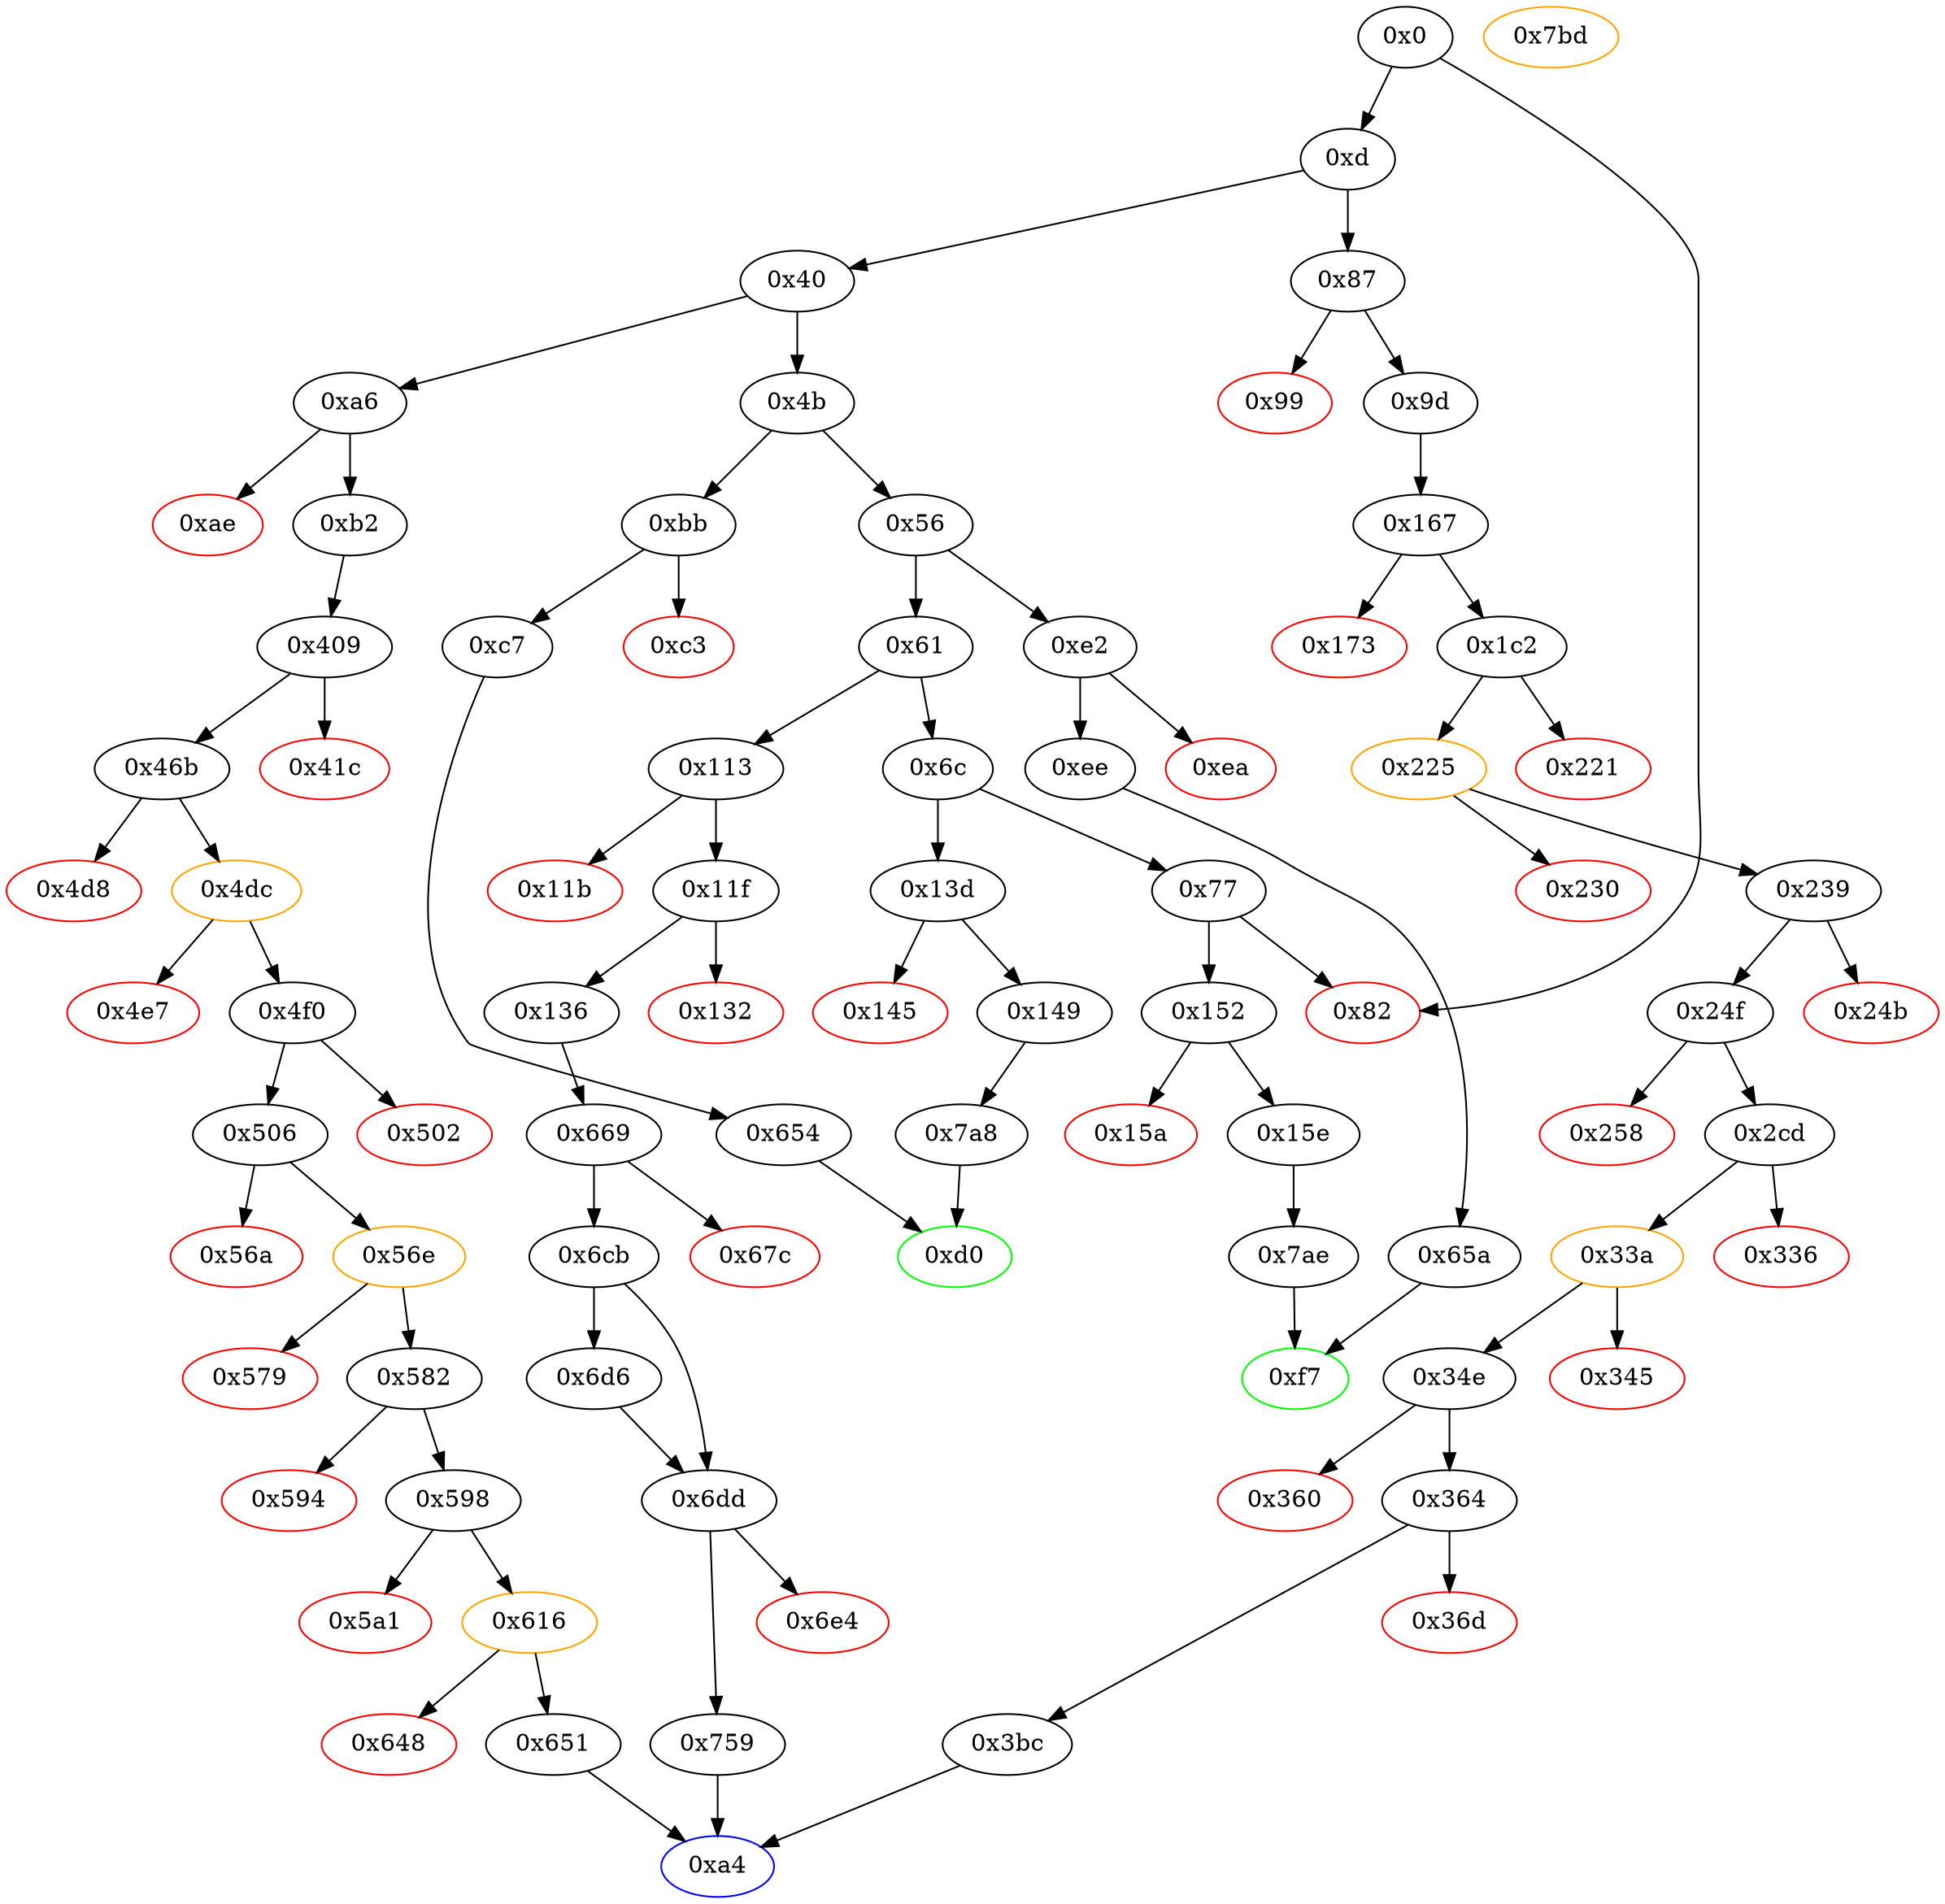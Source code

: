strict digraph "" {
"0x173" [color=red, fillcolor=white, id="0x173", style=filled, tooltip="Block 0x173\n[0x173:0x1c1]\n---\nPredecessors: [0x167]\nSuccessors: []\n---\n0x173 PUSH1 0x40\n0x175 DUP1\n0x176 MLOAD\n0x177 PUSH1 0xe5\n0x179 PUSH1 0x2\n0x17b EXP\n0x17c PUSH3 0x461bcd\n0x180 MUL\n0x181 DUP2\n0x182 MSTORE\n0x183 PUSH1 0x20\n0x185 PUSH1 0x4\n0x187 DUP3\n0x188 ADD\n0x189 MSTORE\n0x18a PUSH1 0x1a\n0x18c PUSH1 0x24\n0x18e DUP3\n0x18f ADD\n0x190 MSTORE\n0x191 PUSH32 0x496e636f7272656374206e756d626572206f6620746f6b656e73000000000000\n0x1b2 PUSH1 0x44\n0x1b4 DUP3\n0x1b5 ADD\n0x1b6 MSTORE\n0x1b7 SWAP1\n0x1b8 MLOAD\n0x1b9 SWAP1\n0x1ba DUP2\n0x1bb SWAP1\n0x1bc SUB\n0x1bd PUSH1 0x64\n0x1bf ADD\n0x1c0 SWAP1\n0x1c1 REVERT\n---\n0x173: V114 = 0x40\n0x176: V115 = M[0x40]\n0x177: V116 = 0xe5\n0x179: V117 = 0x2\n0x17b: V118 = EXP 0x2 0xe5\n0x17c: V119 = 0x461bcd\n0x180: V120 = MUL 0x461bcd 0x2000000000000000000000000000000000000000000000000000000000\n0x182: M[V115] = 0x8c379a000000000000000000000000000000000000000000000000000000000\n0x183: V121 = 0x20\n0x185: V122 = 0x4\n0x188: V123 = ADD V115 0x4\n0x189: M[V123] = 0x20\n0x18a: V124 = 0x1a\n0x18c: V125 = 0x24\n0x18f: V126 = ADD V115 0x24\n0x190: M[V126] = 0x1a\n0x191: V127 = 0x496e636f7272656374206e756d626572206f6620746f6b656e73000000000000\n0x1b2: V128 = 0x44\n0x1b5: V129 = ADD V115 0x44\n0x1b6: M[V129] = 0x496e636f7272656374206e756d626572206f6620746f6b656e73000000000000\n0x1b8: V130 = M[0x40]\n0x1bc: V131 = SUB V115 V130\n0x1bd: V132 = 0x64\n0x1bf: V133 = ADD 0x64 V131\n0x1c1: REVERT V130 V133\n---\nEntry stack: [V11, 0xa4, V43]\nStack pops: 0\nStack additions: []\nExit stack: [V11, 0xa4, V43]\n\nDef sites:\nV11: {0xd.0x34}\n0xa4: {0x87.0x88}\nV43: {0x9d.0x9f}\n"];
"0x87" [fillcolor=white, id="0x87", style=filled, tooltip="Block 0x87\n[0x87:0x98]\n---\nPredecessors: [0xd]\nSuccessors: [0x99, 0x9d]\n---\n0x87 JUMPDEST\n0x88 PUSH2 0xa4\n0x8b PUSH1 0x4\n0x8d DUP1\n0x8e CALLDATASIZE\n0x8f SUB\n0x90 PUSH1 0x20\n0x92 DUP2\n0x93 LT\n0x94 ISZERO\n0x95 PUSH2 0x9d\n0x98 JUMPI\n---\n0x87: JUMPDEST \n0x88: V34 = 0xa4\n0x8b: V35 = 0x4\n0x8e: V36 = CALLDATASIZE\n0x8f: V37 = SUB V36 0x4\n0x90: V38 = 0x20\n0x93: V39 = LT V37 0x20\n0x94: V40 = ISZERO V39\n0x95: V41 = 0x9d\n0x98: JUMPI 0x9d V40\n---\nEntry stack: [V11]\nStack pops: 0\nStack additions: [0xa4, 0x4, V37]\nExit stack: [V11, 0xa4, 0x4, V37]\n\nDef sites:\nV11: {0xd.0x34}\n"];
"0x5a1" [color=red, fillcolor=white, id="0x5a1", style=filled, tooltip="Block 0x5a1\n[0x5a1:0x615]\n---\nPredecessors: [0x598]\nSuccessors: []\n---\n0x5a1 PUSH1 0x40\n0x5a3 DUP1\n0x5a4 MLOAD\n0x5a5 PUSH1 0xe5\n0x5a7 PUSH1 0x2\n0x5a9 EXP\n0x5aa PUSH3 0x461bcd\n0x5ae MUL\n0x5af DUP2\n0x5b0 MSTORE\n0x5b1 PUSH1 0x20\n0x5b3 PUSH1 0x4\n0x5b5 DUP3\n0x5b6 ADD\n0x5b7 MSTORE\n0x5b8 PUSH1 0x31\n0x5ba PUSH1 0x24\n0x5bc DUP3\n0x5bd ADD\n0x5be MSTORE\n0x5bf PUSH32 0x5472616e7366657220746f6b656e2d73616c6520746f6b656e2062616c616e63\n0x5e0 PUSH1 0x44\n0x5e2 DUP3\n0x5e3 ADD\n0x5e4 MSTORE\n0x5e5 PUSH32 0x6520746f2061646d696e206661696c6564000000000000000000000000000000\n0x606 PUSH1 0x64\n0x608 DUP3\n0x609 ADD\n0x60a MSTORE\n0x60b SWAP1\n0x60c MLOAD\n0x60d SWAP1\n0x60e DUP2\n0x60f SWAP1\n0x610 SUB\n0x611 PUSH1 0x84\n0x613 ADD\n0x614 SWAP1\n0x615 REVERT\n---\n0x5a1: V416 = 0x40\n0x5a4: V417 = M[0x40]\n0x5a5: V418 = 0xe5\n0x5a7: V419 = 0x2\n0x5a9: V420 = EXP 0x2 0xe5\n0x5aa: V421 = 0x461bcd\n0x5ae: V422 = MUL 0x461bcd 0x2000000000000000000000000000000000000000000000000000000000\n0x5b0: M[V417] = 0x8c379a000000000000000000000000000000000000000000000000000000000\n0x5b1: V423 = 0x20\n0x5b3: V424 = 0x4\n0x5b6: V425 = ADD V417 0x4\n0x5b7: M[V425] = 0x20\n0x5b8: V426 = 0x31\n0x5ba: V427 = 0x24\n0x5bd: V428 = ADD V417 0x24\n0x5be: M[V428] = 0x31\n0x5bf: V429 = 0x5472616e7366657220746f6b656e2d73616c6520746f6b656e2062616c616e63\n0x5e0: V430 = 0x44\n0x5e3: V431 = ADD V417 0x44\n0x5e4: M[V431] = 0x5472616e7366657220746f6b656e2d73616c6520746f6b656e2062616c616e63\n0x5e5: V432 = 0x6520746f2061646d696e206661696c6564000000000000000000000000000000\n0x606: V433 = 0x64\n0x609: V434 = ADD V417 0x64\n0x60a: M[V434] = 0x6520746f2061646d696e206661696c6564000000000000000000000000000000\n0x60c: V435 = M[0x40]\n0x610: V436 = SUB V417 V435\n0x611: V437 = 0x84\n0x613: V438 = ADD 0x84 V436\n0x615: REVERT V435 V438\n---\nEntry stack: [V11, 0xa4]\nStack pops: 0\nStack additions: []\nExit stack: [V11, 0xa4]\n\nDef sites:\nV11: {0xd.0x34}\n0xa4: {0xb2.0xb4}\n"];
"0x4e7" [color=red, fillcolor=white, id="0x4e7", style=filled, tooltip="Block 0x4e7\n[0x4e7:0x4ef]\n---\nPredecessors: [0x4dc]\nSuccessors: []\n---\n0x4e7 RETURNDATASIZE\n0x4e8 PUSH1 0x0\n0x4ea DUP1\n0x4eb RETURNDATACOPY\n0x4ec RETURNDATASIZE\n0x4ed PUSH1 0x0\n0x4ef REVERT\n---\n0x4e7: V354 = RETURNDATASIZE\n0x4e8: V355 = 0x0\n0x4eb: RETURNDATACOPY 0x0 0x0 V354\n0x4ec: V356 = RETURNDATASIZE\n0x4ed: V357 = 0x0\n0x4ef: REVERT 0x0 V356\n---\nEntry stack: [V11, 0xa4, V335, 0xa9059cbb, V337, V335, 0x70a08231, V340, V351]\nStack pops: 0\nStack additions: []\nExit stack: [V11, 0xa4, V335, 0xa9059cbb, V337, V335, 0x70a08231, V340, V351]\n\nDef sites:\nV11: {0xd.0x34}\n0xa4: {0xb2.0xb4}\nV335: {0x46b.0x4ab}\n0xa9059cbb: {0x46b.0x4ad}\nV337: {0x46b.0x4b3}\nV335: {0x46b.0x4ab}\n0x70a08231: {0x46b.0x4b7}\nV340: {0x46b.0x4c1}\nV351: {0x4dc.0x4e0}\n"];
"0x11b" [color=red, fillcolor=white, id="0x11b", style=filled, tooltip="Block 0x11b\n[0x11b:0x11e]\n---\nPredecessors: [0x113]\nSuccessors: []\n---\n0x11b PUSH1 0x0\n0x11d DUP1\n0x11e REVERT\n---\n0x11b: V84 = 0x0\n0x11e: REVERT 0x0 0x0\n---\nEntry stack: [V11, V81]\nStack pops: 0\nStack additions: []\nExit stack: [V11, V81]\n\nDef sites:\nV11: {0xd.0x34}\nV81: {0x113.0x114}\n"];
"0x239" [fillcolor=white, id="0x239", style=filled, tooltip="Block 0x239\n[0x239:0x24a]\n---\nPredecessors: [0x225]\nSuccessors: [0x24b, 0x24f]\n---\n0x239 JUMPDEST\n0x23a POP\n0x23b POP\n0x23c POP\n0x23d POP\n0x23e PUSH1 0x40\n0x240 MLOAD\n0x241 RETURNDATASIZE\n0x242 PUSH1 0x20\n0x244 DUP2\n0x245 LT\n0x246 ISZERO\n0x247 PUSH2 0x24f\n0x24a JUMPI\n---\n0x239: JUMPDEST \n0x23e: V169 = 0x40\n0x240: V170 = M[0x40]\n0x241: V171 = RETURNDATASIZE\n0x242: V172 = 0x20\n0x245: V173 = LT V171 0x20\n0x246: V174 = ISZERO V173\n0x247: V175 = 0x24f\n0x24a: JUMPI 0x24f V174\n---\nEntry stack: [V11, 0xa4, V43, V43, V148, 0x70a08231, V151, V162]\nStack pops: 4\nStack additions: [V170, V171]\nExit stack: [V11, 0xa4, V43, V43, V170, V171]\n\nDef sites:\nV11: {0xd.0x34}\n0xa4: {0x87.0x88}\nV43: {0x9d.0x9f}\nV43: {0x9d.0x9f}\nV148: {0x1c2.0x1ff}\n0x70a08231: {0x1c2.0x201}\nV151: {0x1c2.0x20b}\nV162: {0x225.0x229}\n"];
"0x582" [fillcolor=white, id="0x582", style=filled, tooltip="Block 0x582\n[0x582:0x593]\n---\nPredecessors: [0x56e]\nSuccessors: [0x594, 0x598]\n---\n0x582 JUMPDEST\n0x583 POP\n0x584 POP\n0x585 POP\n0x586 POP\n0x587 PUSH1 0x40\n0x589 MLOAD\n0x58a RETURNDATASIZE\n0x58b PUSH1 0x20\n0x58d DUP2\n0x58e LT\n0x58f ISZERO\n0x590 PUSH2 0x598\n0x593 JUMPI\n---\n0x582: JUMPDEST \n0x587: V404 = 0x40\n0x589: V405 = M[0x40]\n0x58a: V406 = RETURNDATASIZE\n0x58b: V407 = 0x20\n0x58e: V408 = LT V406 0x20\n0x58f: V409 = ISZERO V408\n0x590: V410 = 0x598\n0x593: JUMPI 0x598 V409\n---\nEntry stack: [V11, 0xa4, V335, 0xa9059cbb, V385, V397]\nStack pops: 4\nStack additions: [V405, V406]\nExit stack: [V11, 0xa4, V405, V406]\n\nDef sites:\nV11: {0xd.0x34}\n0xa4: {0xb2.0xb4}\nV335: {0x46b.0x4ab}\n0xa9059cbb: {0x46b.0x4ad}\nV385: {0x506.0x552}\nV397: {0x56e.0x572}\n"];
"0x6e4" [color=red, fillcolor=white, id="0x6e4", style=filled, tooltip="Block 0x6e4\n[0x6e4:0x758]\n---\nPredecessors: [0x6dd]\nSuccessors: []\n---\n0x6e4 PUSH1 0x40\n0x6e6 DUP1\n0x6e7 MLOAD\n0x6e8 PUSH1 0xe5\n0x6ea PUSH1 0x2\n0x6ec EXP\n0x6ed PUSH3 0x461bcd\n0x6f1 MUL\n0x6f2 DUP2\n0x6f3 MSTORE\n0x6f4 PUSH1 0x20\n0x6f6 PUSH1 0x4\n0x6f8 DUP3\n0x6f9 ADD\n0x6fa MSTORE\n0x6fb PUSH1 0x24\n0x6fd DUP2\n0x6fe ADD\n0x6ff DUP3\n0x700 SWAP1\n0x701 MSTORE\n0x702 PUSH32 0x546f6b656e207072696365206d7573742062652067726561746572207468616e\n0x723 PUSH1 0x44\n0x725 DUP3\n0x726 ADD\n0x727 MSTORE\n0x728 PUSH32 0x207a65726f20616e6420646966666572656e74207468616e2063757272656e74\n0x749 PUSH1 0x64\n0x74b DUP3\n0x74c ADD\n0x74d MSTORE\n0x74e SWAP1\n0x74f MLOAD\n0x750 SWAP1\n0x751 DUP2\n0x752 SWAP1\n0x753 SUB\n0x754 PUSH1 0x84\n0x756 ADD\n0x757 SWAP1\n0x758 REVERT\n---\n0x6e4: V514 = 0x40\n0x6e7: V515 = M[0x40]\n0x6e8: V516 = 0xe5\n0x6ea: V517 = 0x2\n0x6ec: V518 = EXP 0x2 0xe5\n0x6ed: V519 = 0x461bcd\n0x6f1: V520 = MUL 0x461bcd 0x2000000000000000000000000000000000000000000000000000000000\n0x6f3: M[V515] = 0x8c379a000000000000000000000000000000000000000000000000000000000\n0x6f4: V521 = 0x20\n0x6f6: V522 = 0x4\n0x6f9: V523 = ADD V515 0x4\n0x6fa: M[V523] = 0x20\n0x6fb: V524 = 0x24\n0x6fe: V525 = ADD V515 0x24\n0x701: M[V525] = 0x40\n0x702: V526 = 0x546f6b656e207072696365206d7573742062652067726561746572207468616e\n0x723: V527 = 0x44\n0x726: V528 = ADD V515 0x44\n0x727: M[V528] = 0x546f6b656e207072696365206d7573742062652067726561746572207468616e\n0x728: V529 = 0x207a65726f20616e6420646966666572656e74207468616e2063757272656e74\n0x749: V530 = 0x64\n0x74c: V531 = ADD V515 0x64\n0x74d: M[V531] = 0x207a65726f20616e6420646966666572656e74207468616e2063757272656e74\n0x74f: V532 = M[0x40]\n0x753: V533 = SUB V515 V532\n0x754: V534 = 0x84\n0x756: V535 = ADD 0x84 V533\n0x758: REVERT V532 V535\n---\nEntry stack: [V11, 0xa4, V94]\nStack pops: 0\nStack additions: []\nExit stack: [V11, 0xa4, V94]\n\nDef sites:\nV11: {0xd.0x34}\n0xa4: {0x11f.0x121}\nV94: {0x136.0x138}\n"];
"0xea" [color=red, fillcolor=white, id="0xea", style=filled, tooltip="Block 0xea\n[0xea:0xed]\n---\nPredecessors: [0xe2]\nSuccessors: []\n---\n0xea PUSH1 0x0\n0xec DUP1\n0xed REVERT\n---\n0xea: V66 = 0x0\n0xed: REVERT 0x0 0x0\n---\nEntry stack: [V11, V63]\nStack pops: 0\nStack additions: []\nExit stack: [V11, V63]\n\nDef sites:\nV11: {0xd.0x34}\nV63: {0xe2.0xe3}\n"];
"0xd" [fillcolor=white, id="0xd", style=filled, tooltip="Block 0xd\n[0xd:0x3f]\n---\nPredecessors: [0x0]\nSuccessors: [0x40, 0x87]\n---\n0xd PUSH4 0xffffffff\n0x12 PUSH29 0x100000000000000000000000000000000000000000000000000000000\n0x30 PUSH1 0x0\n0x32 CALLDATALOAD\n0x33 DIV\n0x34 AND\n0x35 PUSH4 0x3610724e\n0x3a DUP2\n0x3b EQ\n0x3c PUSH2 0x87\n0x3f JUMPI\n---\n0xd: V6 = 0xffffffff\n0x12: V7 = 0x100000000000000000000000000000000000000000000000000000000\n0x30: V8 = 0x0\n0x32: V9 = CALLDATALOAD 0x0\n0x33: V10 = DIV V9 0x100000000000000000000000000000000000000000000000000000000\n0x34: V11 = AND V10 0xffffffff\n0x35: V12 = 0x3610724e\n0x3b: V13 = EQ V11 0x3610724e\n0x3c: V14 = 0x87\n0x3f: JUMPI 0x87 V13\n---\nEntry stack: []\nStack pops: 0\nStack additions: [V11]\nExit stack: [V11]\n\nDef sites:\n"];
"0x40" [fillcolor=white, id="0x40", style=filled, tooltip="Block 0x40\n[0x40:0x4a]\n---\nPredecessors: [0xd]\nSuccessors: [0x4b, 0xa6]\n---\n0x40 DUP1\n0x41 PUSH4 0x380d831b\n0x46 EQ\n0x47 PUSH2 0xa6\n0x4a JUMPI\n---\n0x41: V15 = 0x380d831b\n0x46: V16 = EQ 0x380d831b V11\n0x47: V17 = 0xa6\n0x4a: JUMPI 0xa6 V16\n---\nEntry stack: [V11]\nStack pops: 1\nStack additions: [S0]\nExit stack: [V11]\n\nDef sites:\nV11: {0xd.0x34}\n"];
"0x9d" [fillcolor=white, id="0x9d", style=filled, tooltip="Block 0x9d\n[0x9d:0xa3]\n---\nPredecessors: [0x87]\nSuccessors: [0x167]\n---\n0x9d JUMPDEST\n0x9e POP\n0x9f CALLDATALOAD\n0xa0 PUSH2 0x167\n0xa3 JUMP\n---\n0x9d: JUMPDEST \n0x9f: V43 = CALLDATALOAD 0x4\n0xa0: V44 = 0x167\n0xa3: JUMP 0x167\n---\nEntry stack: [V11, 0xa4, 0x4, V37]\nStack pops: 2\nStack additions: [V43]\nExit stack: [V11, 0xa4, V43]\n\nDef sites:\nV11: {0xd.0x34}\n0xa4: {0x87.0x88}\n0x4: {0x87.0x8b}\nV37: {0x87.0x8f}\n"];
"0x67c" [color=red, fillcolor=white, id="0x67c", style=filled, tooltip="Block 0x67c\n[0x67c:0x6ca]\n---\nPredecessors: [0x669]\nSuccessors: []\n---\n0x67c PUSH1 0x40\n0x67e DUP1\n0x67f MLOAD\n0x680 PUSH1 0xe5\n0x682 PUSH1 0x2\n0x684 EXP\n0x685 PUSH3 0x461bcd\n0x689 MUL\n0x68a DUP2\n0x68b MSTORE\n0x68c PUSH1 0x20\n0x68e PUSH1 0x4\n0x690 DUP3\n0x691 ADD\n0x692 MSTORE\n0x693 PUSH1 0xe\n0x695 PUSH1 0x24\n0x697 DUP3\n0x698 ADD\n0x699 MSTORE\n0x69a PUSH32 0x41646d696e207265717569726564000000000000000000000000000000000000\n0x6bb PUSH1 0x44\n0x6bd DUP3\n0x6be ADD\n0x6bf MSTORE\n0x6c0 SWAP1\n0x6c1 MLOAD\n0x6c2 SWAP1\n0x6c3 DUP2\n0x6c4 SWAP1\n0x6c5 SUB\n0x6c6 PUSH1 0x64\n0x6c8 ADD\n0x6c9 SWAP1\n0x6ca REVERT\n---\n0x67c: V483 = 0x40\n0x67f: V484 = M[0x40]\n0x680: V485 = 0xe5\n0x682: V486 = 0x2\n0x684: V487 = EXP 0x2 0xe5\n0x685: V488 = 0x461bcd\n0x689: V489 = MUL 0x461bcd 0x2000000000000000000000000000000000000000000000000000000000\n0x68b: M[V484] = 0x8c379a000000000000000000000000000000000000000000000000000000000\n0x68c: V490 = 0x20\n0x68e: V491 = 0x4\n0x691: V492 = ADD V484 0x4\n0x692: M[V492] = 0x20\n0x693: V493 = 0xe\n0x695: V494 = 0x24\n0x698: V495 = ADD V484 0x24\n0x699: M[V495] = 0xe\n0x69a: V496 = 0x41646d696e207265717569726564000000000000000000000000000000000000\n0x6bb: V497 = 0x44\n0x6be: V498 = ADD V484 0x44\n0x6bf: M[V498] = 0x41646d696e207265717569726564000000000000000000000000000000000000\n0x6c1: V499 = M[0x40]\n0x6c5: V500 = SUB V484 V499\n0x6c6: V501 = 0x64\n0x6c8: V502 = ADD 0x64 V500\n0x6ca: REVERT V499 V502\n---\nEntry stack: [V11, 0xa4, V94]\nStack pops: 0\nStack additions: []\nExit stack: [V11, 0xa4, V94]\n\nDef sites:\nV11: {0xd.0x34}\n0xa4: {0x11f.0x121}\nV94: {0x136.0x138}\n"];
"0xb2" [fillcolor=white, id="0xb2", style=filled, tooltip="Block 0xb2\n[0xb2:0xba]\n---\nPredecessors: [0xa6]\nSuccessors: [0x409]\n---\n0xb2 JUMPDEST\n0xb3 POP\n0xb4 PUSH2 0xa4\n0xb7 PUSH2 0x409\n0xba JUMP\n---\n0xb2: JUMPDEST \n0xb4: V49 = 0xa4\n0xb7: V50 = 0x409\n0xba: JUMP 0x409\n---\nEntry stack: [V11, V45]\nStack pops: 1\nStack additions: [0xa4]\nExit stack: [V11, 0xa4]\n\nDef sites:\nV11: {0xd.0x34}\nV45: {0xa6.0xa7}\n"];
"0xee" [fillcolor=white, id="0xee", style=filled, tooltip="Block 0xee\n[0xee:0xf6]\n---\nPredecessors: [0xe2]\nSuccessors: [0x65a]\n---\n0xee JUMPDEST\n0xef POP\n0xf0 PUSH2 0xf7\n0xf3 PUSH2 0x65a\n0xf6 JUMP\n---\n0xee: JUMPDEST \n0xf0: V67 = 0xf7\n0xf3: V68 = 0x65a\n0xf6: JUMP 0x65a\n---\nEntry stack: [V11, V63]\nStack pops: 1\nStack additions: [0xf7]\nExit stack: [V11, 0xf7]\n\nDef sites:\nV11: {0xd.0x34}\nV63: {0xe2.0xe3}\n"];
"0x364" [fillcolor=white, id="0x364", style=filled, tooltip="Block 0x364\n[0x364:0x36c]\n---\nPredecessors: [0x34e]\nSuccessors: [0x36d, 0x3bc]\n---\n0x364 JUMPDEST\n0x365 POP\n0x366 MLOAD\n0x367 ISZERO\n0x368 ISZERO\n0x369 PUSH2 0x3bc\n0x36c JUMPI\n---\n0x364: JUMPDEST \n0x366: V250 = M[V243]\n0x367: V251 = ISZERO V250\n0x368: V252 = ISZERO V251\n0x369: V253 = 0x3bc\n0x36c: JUMPI 0x3bc V252\n---\nEntry stack: [V11, 0xa4, V43, V243, V244]\nStack pops: 2\nStack additions: []\nExit stack: [V11, 0xa4, V43]\n\nDef sites:\nV11: {0xd.0x34}\n0xa4: {0x87.0x88}\nV43: {0x9d.0x9f}\nV243: {0x34e.0x355}\nV244: {0x34e.0x356}\n"];
"0x24f" [fillcolor=white, id="0x24f", style=filled, tooltip="Block 0x24f\n[0x24f:0x257]\n---\nPredecessors: [0x239]\nSuccessors: [0x258, 0x2cd]\n---\n0x24f JUMPDEST\n0x250 POP\n0x251 MLOAD\n0x252 LT\n0x253 ISZERO\n0x254 PUSH2 0x2cd\n0x257 JUMPI\n---\n0x24f: JUMPDEST \n0x251: V177 = M[V170]\n0x252: V178 = LT V177 V43\n0x253: V179 = ISZERO V178\n0x254: V180 = 0x2cd\n0x257: JUMPI 0x2cd V179\n---\nEntry stack: [V11, 0xa4, V43, V43, V170, V171]\nStack pops: 3\nStack additions: []\nExit stack: [V11, 0xa4, V43]\n\nDef sites:\nV11: {0xd.0x34}\n0xa4: {0x87.0x88}\nV43: {0x9d.0x9f}\nV43: {0x9d.0x9f}\nV170: {0x239.0x240}\nV171: {0x239.0x241}\n"];
"0x6c" [fillcolor=white, id="0x6c", style=filled, tooltip="Block 0x6c\n[0x6c:0x76]\n---\nPredecessors: [0x61]\nSuccessors: [0x77, 0x13d]\n---\n0x6c DUP1\n0x6d PUSH4 0x7ff9b596\n0x72 EQ\n0x73 PUSH2 0x13d\n0x76 JUMPI\n---\n0x6d: V27 = 0x7ff9b596\n0x72: V28 = EQ 0x7ff9b596 V11\n0x73: V29 = 0x13d\n0x76: JUMPI 0x13d V28\n---\nEntry stack: [V11]\nStack pops: 1\nStack additions: [S0]\nExit stack: [V11]\n\nDef sites:\nV11: {0xd.0x34}\n"];
"0x15e" [fillcolor=white, id="0x15e", style=filled, tooltip="Block 0x15e\n[0x15e:0x166]\n---\nPredecessors: [0x152]\nSuccessors: [0x7ae]\n---\n0x15e JUMPDEST\n0x15f POP\n0x160 PUSH2 0xf7\n0x163 PUSH2 0x7ae\n0x166 JUMP\n---\n0x15e: JUMPDEST \n0x160: V106 = 0xf7\n0x163: V107 = 0x7ae\n0x166: JUMP 0x7ae\n---\nEntry stack: [V11, V102]\nStack pops: 1\nStack additions: [0xf7]\nExit stack: [V11, 0xf7]\n\nDef sites:\nV11: {0xd.0x34}\nV102: {0x152.0x153}\n"];
"0x65a" [fillcolor=white, id="0x65a", style=filled, tooltip="Block 0x65a\n[0x65a:0x668]\n---\nPredecessors: [0xee]\nSuccessors: [0xf7]\n---\n0x65a JUMPDEST\n0x65b PUSH1 0x1\n0x65d SLOAD\n0x65e PUSH1 0x1\n0x660 PUSH1 0xa0\n0x662 PUSH1 0x2\n0x664 EXP\n0x665 SUB\n0x666 AND\n0x667 DUP2\n0x668 JUMP\n---\n0x65a: JUMPDEST \n0x65b: V464 = 0x1\n0x65d: V465 = S[0x1]\n0x65e: V466 = 0x1\n0x660: V467 = 0xa0\n0x662: V468 = 0x2\n0x664: V469 = EXP 0x2 0xa0\n0x665: V470 = SUB 0x10000000000000000000000000000000000000000 0x1\n0x666: V471 = AND 0xffffffffffffffffffffffffffffffffffffffff V465\n0x668: JUMP 0xf7\n---\nEntry stack: [V11, 0xf7]\nStack pops: 1\nStack additions: [S0, V471]\nExit stack: [V11, 0xf7, V471]\n\nDef sites:\nV11: {0xd.0x34}\n0xf7: {0xee.0xf0}\n"];
"0x4d8" [color=red, fillcolor=white, id="0x4d8", style=filled, tooltip="Block 0x4d8\n[0x4d8:0x4db]\n---\nPredecessors: [0x46b]\nSuccessors: []\n---\n0x4d8 PUSH1 0x0\n0x4da DUP1\n0x4db REVERT\n---\n0x4d8: V348 = 0x0\n0x4db: REVERT 0x0 0x0\n---\nEntry stack: [V11, 0xa4, V335, 0xa9059cbb, V337, V335, 0x70a08231, V340, 0x20, V329, V343, V329, V335, V345]\nStack pops: 0\nStack additions: []\nExit stack: [V11, 0xa4, V335, 0xa9059cbb, V337, V335, 0x70a08231, V340, 0x20, V329, V343, V329, V335, V345]\n\nDef sites:\nV11: {0xd.0x34}\n0xa4: {0xb2.0xb4}\nV335: {0x46b.0x4ab}\n0xa9059cbb: {0x46b.0x4ad}\nV337: {0x46b.0x4b3}\nV335: {0x46b.0x4ab}\n0x70a08231: {0x46b.0x4b7}\nV340: {0x46b.0x4c1}\n0x20: {0x46b.0x4c3}\nV329: {0x46b.0x4a0}\nV343: {0x46b.0x4cc}\nV329: {0x46b.0x4a0}\nV335: {0x46b.0x4ab}\nV345: {0x46b.0x4d1}\n"];
"0x24b" [color=red, fillcolor=white, id="0x24b", style=filled, tooltip="Block 0x24b\n[0x24b:0x24e]\n---\nPredecessors: [0x239]\nSuccessors: []\n---\n0x24b PUSH1 0x0\n0x24d DUP1\n0x24e REVERT\n---\n0x24b: V176 = 0x0\n0x24e: REVERT 0x0 0x0\n---\nEntry stack: [V11, 0xa4, V43, V43, V170, V171]\nStack pops: 0\nStack additions: []\nExit stack: [V11, 0xa4, V43, V43, V170, V171]\n\nDef sites:\nV11: {0xd.0x34}\n0xa4: {0x87.0x88}\nV43: {0x9d.0x9f}\nV43: {0x9d.0x9f}\nV170: {0x239.0x240}\nV171: {0x239.0x241}\n"];
"0x99" [color=red, fillcolor=white, id="0x99", style=filled, tooltip="Block 0x99\n[0x99:0x9c]\n---\nPredecessors: [0x87]\nSuccessors: []\n---\n0x99 PUSH1 0x0\n0x9b DUP1\n0x9c REVERT\n---\n0x99: V42 = 0x0\n0x9c: REVERT 0x0 0x0\n---\nEntry stack: [V11, 0xa4, 0x4, V37]\nStack pops: 0\nStack additions: []\nExit stack: [V11, 0xa4, 0x4, V37]\n\nDef sites:\nV11: {0xd.0x34}\n0xa4: {0x87.0x88}\n0x4: {0x87.0x8b}\nV37: {0x87.0x8f}\n"];
"0x1c2" [fillcolor=white, id="0x1c2", style=filled, tooltip="Block 0x1c2\n[0x1c2:0x220]\n---\nPredecessors: [0x167]\nSuccessors: [0x221, 0x225]\n---\n0x1c2 JUMPDEST\n0x1c3 PUSH1 0x1\n0x1c5 SLOAD\n0x1c6 PUSH1 0x40\n0x1c8 DUP1\n0x1c9 MLOAD\n0x1ca PUSH32 0x70a0823100000000000000000000000000000000000000000000000000000000\n0x1eb DUP2\n0x1ec MSTORE\n0x1ed ADDRESS\n0x1ee PUSH1 0x4\n0x1f0 DUP3\n0x1f1 ADD\n0x1f2 MSTORE\n0x1f3 SWAP1\n0x1f4 MLOAD\n0x1f5 DUP4\n0x1f6 SWAP3\n0x1f7 PUSH1 0x1\n0x1f9 PUSH1 0xa0\n0x1fb PUSH1 0x2\n0x1fd EXP\n0x1fe SUB\n0x1ff AND\n0x200 SWAP2\n0x201 PUSH4 0x70a08231\n0x206 SWAP2\n0x207 PUSH1 0x24\n0x209 DUP1\n0x20a DUP4\n0x20b ADD\n0x20c SWAP3\n0x20d PUSH1 0x20\n0x20f SWAP3\n0x210 SWAP2\n0x211 SWAP1\n0x212 DUP3\n0x213 SWAP1\n0x214 SUB\n0x215 ADD\n0x216 DUP2\n0x217 DUP7\n0x218 DUP1\n0x219 EXTCODESIZE\n0x21a ISZERO\n0x21b DUP1\n0x21c ISZERO\n0x21d PUSH2 0x225\n0x220 JUMPI\n---\n0x1c2: JUMPDEST \n0x1c3: V134 = 0x1\n0x1c5: V135 = S[0x1]\n0x1c6: V136 = 0x40\n0x1c9: V137 = M[0x40]\n0x1ca: V138 = 0x70a0823100000000000000000000000000000000000000000000000000000000\n0x1ec: M[V137] = 0x70a0823100000000000000000000000000000000000000000000000000000000\n0x1ed: V139 = ADDRESS\n0x1ee: V140 = 0x4\n0x1f1: V141 = ADD V137 0x4\n0x1f2: M[V141] = V139\n0x1f4: V142 = M[0x40]\n0x1f7: V143 = 0x1\n0x1f9: V144 = 0xa0\n0x1fb: V145 = 0x2\n0x1fd: V146 = EXP 0x2 0xa0\n0x1fe: V147 = SUB 0x10000000000000000000000000000000000000000 0x1\n0x1ff: V148 = AND 0xffffffffffffffffffffffffffffffffffffffff V135\n0x201: V149 = 0x70a08231\n0x207: V150 = 0x24\n0x20b: V151 = ADD V137 0x24\n0x20d: V152 = 0x20\n0x214: V153 = SUB V137 V142\n0x215: V154 = ADD V153 0x24\n0x219: V155 = EXTCODESIZE V148\n0x21a: V156 = ISZERO V155\n0x21c: V157 = ISZERO V156\n0x21d: V158 = 0x225\n0x220: JUMPI 0x225 V157\n---\nEntry stack: [V11, 0xa4, V43]\nStack pops: 1\nStack additions: [S0, S0, V148, 0x70a08231, V151, 0x20, V142, V154, V142, V148, V156]\nExit stack: [V11, 0xa4, V43, V43, V148, 0x70a08231, V151, 0x20, V142, V154, V142, V148, V156]\n\nDef sites:\nV11: {0xd.0x34}\n0xa4: {0x87.0x88}\nV43: {0x9d.0x9f}\n"];
"0x11f" [fillcolor=white, id="0x11f", style=filled, tooltip="Block 0x11f\n[0x11f:0x131]\n---\nPredecessors: [0x113]\nSuccessors: [0x132, 0x136]\n---\n0x11f JUMPDEST\n0x120 POP\n0x121 PUSH2 0xa4\n0x124 PUSH1 0x4\n0x126 DUP1\n0x127 CALLDATASIZE\n0x128 SUB\n0x129 PUSH1 0x20\n0x12b DUP2\n0x12c LT\n0x12d ISZERO\n0x12e PUSH2 0x136\n0x131 JUMPI\n---\n0x11f: JUMPDEST \n0x121: V85 = 0xa4\n0x124: V86 = 0x4\n0x127: V87 = CALLDATASIZE\n0x128: V88 = SUB V87 0x4\n0x129: V89 = 0x20\n0x12c: V90 = LT V88 0x20\n0x12d: V91 = ISZERO V90\n0x12e: V92 = 0x136\n0x131: JUMPI 0x136 V91\n---\nEntry stack: [V11, V81]\nStack pops: 1\nStack additions: [0xa4, 0x4, V88]\nExit stack: [V11, 0xa4, 0x4, V88]\n\nDef sites:\nV11: {0xd.0x34}\nV81: {0x113.0x114}\n"];
"0x6d6" [fillcolor=white, id="0x6d6", style=filled, tooltip="Block 0x6d6\n[0x6d6:0x6dc]\n---\nPredecessors: [0x6cb]\nSuccessors: [0x6dd]\n---\n0x6d6 POP\n0x6d7 PUSH1 0x2\n0x6d9 SLOAD\n0x6da DUP2\n0x6db EQ\n0x6dc ISZERO\n---\n0x6d7: V507 = 0x2\n0x6d9: V508 = S[0x2]\n0x6db: V509 = EQ V94 V508\n0x6dc: V510 = ISZERO V509\n---\nEntry stack: [V11, 0xa4, V94, V504]\nStack pops: 2\nStack additions: [S1, V510]\nExit stack: [V11, 0xa4, V94, V510]\n\nDef sites:\nV11: {0xd.0x34}\n0xa4: {0x11f.0x121}\nV94: {0x136.0x138}\nV504: {0x6cb.0x6cf}\n"];
"0x598" [fillcolor=white, id="0x598", style=filled, tooltip="Block 0x598\n[0x598:0x5a0]\n---\nPredecessors: [0x582]\nSuccessors: [0x5a1, 0x616]\n---\n0x598 JUMPDEST\n0x599 POP\n0x59a MLOAD\n0x59b ISZERO\n0x59c ISZERO\n0x59d PUSH2 0x616\n0x5a0 JUMPI\n---\n0x598: JUMPDEST \n0x59a: V412 = M[V405]\n0x59b: V413 = ISZERO V412\n0x59c: V414 = ISZERO V413\n0x59d: V415 = 0x616\n0x5a0: JUMPI 0x616 V414\n---\nEntry stack: [V11, 0xa4, V405, V406]\nStack pops: 2\nStack additions: []\nExit stack: [V11, 0xa4]\n\nDef sites:\nV11: {0xd.0x34}\n0xa4: {0xb2.0xb4}\nV405: {0x582.0x589}\nV406: {0x582.0x58a}\n"];
"0x506" [fillcolor=white, id="0x506", style=filled, tooltip="Block 0x506\n[0x506:0x569]\n---\nPredecessors: [0x4f0]\nSuccessors: [0x56a, 0x56e]\n---\n0x506 JUMPDEST\n0x507 POP\n0x508 MLOAD\n0x509 PUSH1 0x40\n0x50b DUP1\n0x50c MLOAD\n0x50d PUSH29 0x100000000000000000000000000000000000000000000000000000000\n0x52b PUSH4 0xffffffff\n0x530 DUP7\n0x531 AND\n0x532 MUL\n0x533 DUP2\n0x534 MSTORE\n0x535 PUSH1 0x1\n0x537 PUSH1 0xa0\n0x539 PUSH1 0x2\n0x53b EXP\n0x53c SUB\n0x53d SWAP1\n0x53e SWAP4\n0x53f AND\n0x540 PUSH1 0x4\n0x542 DUP5\n0x543 ADD\n0x544 MSTORE\n0x545 PUSH1 0x24\n0x547 DUP4\n0x548 ADD\n0x549 SWAP2\n0x54a SWAP1\n0x54b SWAP2\n0x54c MSTORE\n0x54d MLOAD\n0x54e PUSH1 0x44\n0x550 DUP1\n0x551 DUP4\n0x552 ADD\n0x553 SWAP3\n0x554 PUSH1 0x20\n0x556 SWAP3\n0x557 SWAP2\n0x558 SWAP1\n0x559 DUP3\n0x55a SWAP1\n0x55b SUB\n0x55c ADD\n0x55d DUP2\n0x55e PUSH1 0x0\n0x560 DUP8\n0x561 DUP1\n0x562 EXTCODESIZE\n0x563 ISZERO\n0x564 DUP1\n0x565 ISZERO\n0x566 PUSH2 0x56e\n0x569 JUMPI\n---\n0x506: JUMPDEST \n0x508: V366 = M[V359]\n0x509: V367 = 0x40\n0x50c: V368 = M[0x40]\n0x50d: V369 = 0x100000000000000000000000000000000000000000000000000000000\n0x52b: V370 = 0xffffffff\n0x531: V371 = AND 0xa9059cbb 0xffffffff\n0x532: V372 = MUL 0xa9059cbb 0x100000000000000000000000000000000000000000000000000000000\n0x534: M[V368] = 0xa9059cbb00000000000000000000000000000000000000000000000000000000\n0x535: V373 = 0x1\n0x537: V374 = 0xa0\n0x539: V375 = 0x2\n0x53b: V376 = EXP 0x2 0xa0\n0x53c: V377 = SUB 0x10000000000000000000000000000000000000000 0x1\n0x53f: V378 = AND V337 0xffffffffffffffffffffffffffffffffffffffff\n0x540: V379 = 0x4\n0x543: V380 = ADD V368 0x4\n0x544: M[V380] = V378\n0x545: V381 = 0x24\n0x548: V382 = ADD V368 0x24\n0x54c: M[V382] = V366\n0x54d: V383 = M[0x40]\n0x54e: V384 = 0x44\n0x552: V385 = ADD V368 0x44\n0x554: V386 = 0x20\n0x55b: V387 = SUB V368 V383\n0x55c: V388 = ADD V387 0x44\n0x55e: V389 = 0x0\n0x562: V390 = EXTCODESIZE V335\n0x563: V391 = ISZERO V390\n0x565: V392 = ISZERO V391\n0x566: V393 = 0x56e\n0x569: JUMPI 0x56e V392\n---\nEntry stack: [V11, 0xa4, V335, 0xa9059cbb, V337, V359, V360]\nStack pops: 5\nStack additions: [S4, S3, V385, 0x20, V383, V388, V383, 0x0, S4, V391]\nExit stack: [V11, 0xa4, V335, 0xa9059cbb, V385, 0x20, V383, V388, V383, 0x0, V335, V391]\n\nDef sites:\nV11: {0xd.0x34}\n0xa4: {0xb2.0xb4}\nV335: {0x46b.0x4ab}\n0xa9059cbb: {0x46b.0x4ad}\nV337: {0x46b.0x4b3}\nV359: {0x4f0.0x4f7}\nV360: {0x4f0.0x4f8}\n"];
"0x336" [color=red, fillcolor=white, id="0x336", style=filled, tooltip="Block 0x336\n[0x336:0x339]\n---\nPredecessors: [0x2cd]\nSuccessors: []\n---\n0x336 PUSH1 0x0\n0x338 DUP1\n0x339 REVERT\n---\n0x336: V232 = 0x0\n0x339: REVERT 0x0 0x0\n---\nEntry stack: [V11, 0xa4, V43, V220, 0xa9059cbb, V223, 0x20, V214, V226, V214, 0x0, V220, V229]\nStack pops: 0\nStack additions: []\nExit stack: [V11, 0xa4, V43, V220, 0xa9059cbb, V223, 0x20, V214, V226, V214, 0x0, V220, V229]\n\nDef sites:\nV11: {0xd.0x34}\n0xa4: {0x87.0x88}\nV43: {0x9d.0x9f}\nV220: {0x2cd.0x311}\n0xa9059cbb: {0x2cd.0x313}\nV223: {0x2cd.0x31d}\n0x20: {0x2cd.0x31f}\nV214: {0x2cd.0x306}\nV226: {0x2cd.0x328}\nV214: {0x2cd.0x306}\n0x0: {0x2cd.0x32a}\nV220: {0x2cd.0x311}\nV229: {0x2cd.0x32f}\n"];
"0x41c" [color=red, fillcolor=white, id="0x41c", style=filled, tooltip="Block 0x41c\n[0x41c:0x46a]\n---\nPredecessors: [0x409]\nSuccessors: []\n---\n0x41c PUSH1 0x40\n0x41e DUP1\n0x41f MLOAD\n0x420 PUSH1 0xe5\n0x422 PUSH1 0x2\n0x424 EXP\n0x425 PUSH3 0x461bcd\n0x429 MUL\n0x42a DUP2\n0x42b MSTORE\n0x42c PUSH1 0x20\n0x42e PUSH1 0x4\n0x430 DUP3\n0x431 ADD\n0x432 MSTORE\n0x433 PUSH1 0xe\n0x435 PUSH1 0x24\n0x437 DUP3\n0x438 ADD\n0x439 MSTORE\n0x43a PUSH32 0x41646d696e207265717569726564000000000000000000000000000000000000\n0x45b PUSH1 0x44\n0x45d DUP3\n0x45e ADD\n0x45f MSTORE\n0x460 SWAP1\n0x461 MLOAD\n0x462 SWAP1\n0x463 DUP2\n0x464 SWAP1\n0x465 SUB\n0x466 PUSH1 0x64\n0x468 ADD\n0x469 SWAP1\n0x46a REVERT\n---\n0x41c: V299 = 0x40\n0x41f: V300 = M[0x40]\n0x420: V301 = 0xe5\n0x422: V302 = 0x2\n0x424: V303 = EXP 0x2 0xe5\n0x425: V304 = 0x461bcd\n0x429: V305 = MUL 0x461bcd 0x2000000000000000000000000000000000000000000000000000000000\n0x42b: M[V300] = 0x8c379a000000000000000000000000000000000000000000000000000000000\n0x42c: V306 = 0x20\n0x42e: V307 = 0x4\n0x431: V308 = ADD V300 0x4\n0x432: M[V308] = 0x20\n0x433: V309 = 0xe\n0x435: V310 = 0x24\n0x438: V311 = ADD V300 0x24\n0x439: M[V311] = 0xe\n0x43a: V312 = 0x41646d696e207265717569726564000000000000000000000000000000000000\n0x45b: V313 = 0x44\n0x45e: V314 = ADD V300 0x44\n0x45f: M[V314] = 0x41646d696e207265717569726564000000000000000000000000000000000000\n0x461: V315 = M[0x40]\n0x465: V316 = SUB V300 V315\n0x466: V317 = 0x64\n0x468: V318 = ADD 0x64 V316\n0x46a: REVERT V315 V318\n---\nEntry stack: [V11, 0xa4]\nStack pops: 0\nStack additions: []\nExit stack: [V11, 0xa4]\n\nDef sites:\nV11: {0xd.0x34}\n0xa4: {0xb2.0xb4}\n"];
"0x579" [color=red, fillcolor=white, id="0x579", style=filled, tooltip="Block 0x579\n[0x579:0x581]\n---\nPredecessors: [0x56e]\nSuccessors: []\n---\n0x579 RETURNDATASIZE\n0x57a PUSH1 0x0\n0x57c DUP1\n0x57d RETURNDATACOPY\n0x57e RETURNDATASIZE\n0x57f PUSH1 0x0\n0x581 REVERT\n---\n0x579: V400 = RETURNDATASIZE\n0x57a: V401 = 0x0\n0x57d: RETURNDATACOPY 0x0 0x0 V400\n0x57e: V402 = RETURNDATASIZE\n0x57f: V403 = 0x0\n0x581: REVERT 0x0 V402\n---\nEntry stack: [V11, 0xa4, V335, 0xa9059cbb, V385, V397]\nStack pops: 0\nStack additions: []\nExit stack: [V11, 0xa4, V335, 0xa9059cbb, V385, V397]\n\nDef sites:\nV11: {0xd.0x34}\n0xa4: {0xb2.0xb4}\nV335: {0x46b.0x4ab}\n0xa9059cbb: {0x46b.0x4ad}\nV385: {0x506.0x552}\nV397: {0x56e.0x572}\n"];
"0x7ae" [fillcolor=white, id="0x7ae", style=filled, tooltip="Block 0x7ae\n[0x7ae:0x7bc]\n---\nPredecessors: [0x15e]\nSuccessors: [0xf7]\n---\n0x7ae JUMPDEST\n0x7af PUSH1 0x0\n0x7b1 SLOAD\n0x7b2 PUSH1 0x1\n0x7b4 PUSH1 0xa0\n0x7b6 PUSH1 0x2\n0x7b8 EXP\n0x7b9 SUB\n0x7ba AND\n0x7bb DUP2\n0x7bc JUMP\n---\n0x7ae: JUMPDEST \n0x7af: V555 = 0x0\n0x7b1: V556 = S[0x0]\n0x7b2: V557 = 0x1\n0x7b4: V558 = 0xa0\n0x7b6: V559 = 0x2\n0x7b8: V560 = EXP 0x2 0xa0\n0x7b9: V561 = SUB 0x10000000000000000000000000000000000000000 0x1\n0x7ba: V562 = AND 0xffffffffffffffffffffffffffffffffffffffff V556\n0x7bc: JUMP 0xf7\n---\nEntry stack: [V11, 0xf7]\nStack pops: 1\nStack additions: [S0, V562]\nExit stack: [V11, 0xf7, V562]\n\nDef sites:\nV11: {0xd.0x34}\n0xf7: {0x15e.0x160}\n"];
"0x145" [color=red, fillcolor=white, id="0x145", style=filled, tooltip="Block 0x145\n[0x145:0x148]\n---\nPredecessors: [0x13d]\nSuccessors: []\n---\n0x145 PUSH1 0x0\n0x147 DUP1\n0x148 REVERT\n---\n0x145: V99 = 0x0\n0x148: REVERT 0x0 0x0\n---\nEntry stack: [V11, V96]\nStack pops: 0\nStack additions: []\nExit stack: [V11, V96]\n\nDef sites:\nV11: {0xd.0x34}\nV96: {0x13d.0x13e}\n"];
"0x669" [fillcolor=white, id="0x669", style=filled, tooltip="Block 0x669\n[0x669:0x67b]\n---\nPredecessors: [0x136]\nSuccessors: [0x67c, 0x6cb]\n---\n0x669 JUMPDEST\n0x66a PUSH1 0x0\n0x66c SLOAD\n0x66d PUSH1 0x1\n0x66f PUSH1 0xa0\n0x671 PUSH1 0x2\n0x673 EXP\n0x674 SUB\n0x675 AND\n0x676 CALLER\n0x677 EQ\n0x678 PUSH2 0x6cb\n0x67b JUMPI\n---\n0x669: JUMPDEST \n0x66a: V472 = 0x0\n0x66c: V473 = S[0x0]\n0x66d: V474 = 0x1\n0x66f: V475 = 0xa0\n0x671: V476 = 0x2\n0x673: V477 = EXP 0x2 0xa0\n0x674: V478 = SUB 0x10000000000000000000000000000000000000000 0x1\n0x675: V479 = AND 0xffffffffffffffffffffffffffffffffffffffff V473\n0x676: V480 = CALLER\n0x677: V481 = EQ V480 V479\n0x678: V482 = 0x6cb\n0x67b: JUMPI 0x6cb V481\n---\nEntry stack: [V11, 0xa4, V94]\nStack pops: 0\nStack additions: []\nExit stack: [V11, 0xa4, V94]\n\nDef sites:\nV11: {0xd.0x34}\n0xa4: {0x11f.0x121}\nV94: {0x136.0x138}\n"];
"0x167" [fillcolor=white, id="0x167", style=filled, tooltip="Block 0x167\n[0x167:0x172]\n---\nPredecessors: [0x9d]\nSuccessors: [0x173, 0x1c2]\n---\n0x167 JUMPDEST\n0x168 PUSH1 0x2\n0x16a SLOAD\n0x16b DUP2\n0x16c MUL\n0x16d CALLVALUE\n0x16e EQ\n0x16f PUSH2 0x1c2\n0x172 JUMPI\n---\n0x167: JUMPDEST \n0x168: V108 = 0x2\n0x16a: V109 = S[0x2]\n0x16c: V110 = MUL V43 V109\n0x16d: V111 = CALLVALUE\n0x16e: V112 = EQ V111 V110\n0x16f: V113 = 0x1c2\n0x172: JUMPI 0x1c2 V112\n---\nEntry stack: [V11, 0xa4, V43]\nStack pops: 1\nStack additions: [S0]\nExit stack: [V11, 0xa4, V43]\n\nDef sites:\nV11: {0xd.0x34}\n0xa4: {0x87.0x88}\nV43: {0x9d.0x9f}\n"];
"0x258" [color=red, fillcolor=white, id="0x258", style=filled, tooltip="Block 0x258\n[0x258:0x2cc]\n---\nPredecessors: [0x24f]\nSuccessors: []\n---\n0x258 PUSH1 0x40\n0x25a DUP1\n0x25b MLOAD\n0x25c PUSH1 0xe5\n0x25e PUSH1 0x2\n0x260 EXP\n0x261 PUSH3 0x461bcd\n0x265 MUL\n0x266 DUP2\n0x267 MSTORE\n0x268 PUSH1 0x20\n0x26a PUSH1 0x4\n0x26c DUP3\n0x26d ADD\n0x26e MSTORE\n0x26f PUSH1 0x2a\n0x271 PUSH1 0x24\n0x273 DUP3\n0x274 ADD\n0x275 MSTORE\n0x276 PUSH32 0x696e73756666696369656e7420746f6b656e73206f6e20746f6b656e2d73616c\n0x297 PUSH1 0x44\n0x299 DUP3\n0x29a ADD\n0x29b MSTORE\n0x29c PUSH32 0x6520636f6e747261637400000000000000000000000000000000000000000000\n0x2bd PUSH1 0x64\n0x2bf DUP3\n0x2c0 ADD\n0x2c1 MSTORE\n0x2c2 SWAP1\n0x2c3 MLOAD\n0x2c4 SWAP1\n0x2c5 DUP2\n0x2c6 SWAP1\n0x2c7 SUB\n0x2c8 PUSH1 0x84\n0x2ca ADD\n0x2cb SWAP1\n0x2cc REVERT\n---\n0x258: V181 = 0x40\n0x25b: V182 = M[0x40]\n0x25c: V183 = 0xe5\n0x25e: V184 = 0x2\n0x260: V185 = EXP 0x2 0xe5\n0x261: V186 = 0x461bcd\n0x265: V187 = MUL 0x461bcd 0x2000000000000000000000000000000000000000000000000000000000\n0x267: M[V182] = 0x8c379a000000000000000000000000000000000000000000000000000000000\n0x268: V188 = 0x20\n0x26a: V189 = 0x4\n0x26d: V190 = ADD V182 0x4\n0x26e: M[V190] = 0x20\n0x26f: V191 = 0x2a\n0x271: V192 = 0x24\n0x274: V193 = ADD V182 0x24\n0x275: M[V193] = 0x2a\n0x276: V194 = 0x696e73756666696369656e7420746f6b656e73206f6e20746f6b656e2d73616c\n0x297: V195 = 0x44\n0x29a: V196 = ADD V182 0x44\n0x29b: M[V196] = 0x696e73756666696369656e7420746f6b656e73206f6e20746f6b656e2d73616c\n0x29c: V197 = 0x6520636f6e747261637400000000000000000000000000000000000000000000\n0x2bd: V198 = 0x64\n0x2c0: V199 = ADD V182 0x64\n0x2c1: M[V199] = 0x6520636f6e747261637400000000000000000000000000000000000000000000\n0x2c3: V200 = M[0x40]\n0x2c7: V201 = SUB V182 V200\n0x2c8: V202 = 0x84\n0x2ca: V203 = ADD 0x84 V201\n0x2cc: REVERT V200 V203\n---\nEntry stack: [V11, 0xa4, V43]\nStack pops: 0\nStack additions: []\nExit stack: [V11, 0xa4, V43]\n\nDef sites:\nV11: {0xd.0x34}\n0xa4: {0x87.0x88}\nV43: {0x9d.0x9f}\n"];
"0x13d" [fillcolor=white, id="0x13d", style=filled, tooltip="Block 0x13d\n[0x13d:0x144]\n---\nPredecessors: [0x6c]\nSuccessors: [0x145, 0x149]\n---\n0x13d JUMPDEST\n0x13e CALLVALUE\n0x13f DUP1\n0x140 ISZERO\n0x141 PUSH2 0x149\n0x144 JUMPI\n---\n0x13d: JUMPDEST \n0x13e: V96 = CALLVALUE\n0x140: V97 = ISZERO V96\n0x141: V98 = 0x149\n0x144: JUMPI 0x149 V97\n---\nEntry stack: [V11]\nStack pops: 0\nStack additions: [V96]\nExit stack: [V11, V96]\n\nDef sites:\nV11: {0xd.0x34}\n"];
"0x4f0" [fillcolor=white, id="0x4f0", style=filled, tooltip="Block 0x4f0\n[0x4f0:0x501]\n---\nPredecessors: [0x4dc]\nSuccessors: [0x502, 0x506]\n---\n0x4f0 JUMPDEST\n0x4f1 POP\n0x4f2 POP\n0x4f3 POP\n0x4f4 POP\n0x4f5 PUSH1 0x40\n0x4f7 MLOAD\n0x4f8 RETURNDATASIZE\n0x4f9 PUSH1 0x20\n0x4fb DUP2\n0x4fc LT\n0x4fd ISZERO\n0x4fe PUSH2 0x506\n0x501 JUMPI\n---\n0x4f0: JUMPDEST \n0x4f5: V358 = 0x40\n0x4f7: V359 = M[0x40]\n0x4f8: V360 = RETURNDATASIZE\n0x4f9: V361 = 0x20\n0x4fc: V362 = LT V360 0x20\n0x4fd: V363 = ISZERO V362\n0x4fe: V364 = 0x506\n0x501: JUMPI 0x506 V363\n---\nEntry stack: [V11, 0xa4, V335, 0xa9059cbb, V337, V335, 0x70a08231, V340, V351]\nStack pops: 4\nStack additions: [V359, V360]\nExit stack: [V11, 0xa4, V335, 0xa9059cbb, V337, V359, V360]\n\nDef sites:\nV11: {0xd.0x34}\n0xa4: {0xb2.0xb4}\nV335: {0x46b.0x4ab}\n0xa9059cbb: {0x46b.0x4ad}\nV337: {0x46b.0x4b3}\nV335: {0x46b.0x4ab}\n0x70a08231: {0x46b.0x4b7}\nV340: {0x46b.0x4c1}\nV351: {0x4dc.0x4e0}\n"];
"0x616" [color=orange, fillcolor=white, id="0x616", style=filled, tooltip="Block 0x616\n[0x616:0x647]\n---\nPredecessors: [0x598]\nSuccessors: [0x648, 0x651]\n---\n0x616 JUMPDEST\n0x617 PUSH1 0x0\n0x619 DUP1\n0x61a SLOAD\n0x61b PUSH1 0x40\n0x61d MLOAD\n0x61e PUSH1 0x1\n0x620 PUSH1 0xa0\n0x622 PUSH1 0x2\n0x624 EXP\n0x625 SUB\n0x626 SWAP1\n0x627 SWAP2\n0x628 AND\n0x629 SWAP2\n0x62a ADDRESS\n0x62b BALANCE\n0x62c DUP1\n0x62d ISZERO\n0x62e PUSH2 0x8fc\n0x631 MUL\n0x632 SWAP3\n0x633 SWAP1\n0x634 SWAP2\n0x635 DUP2\n0x636 DUP2\n0x637 DUP2\n0x638 DUP6\n0x639 DUP9\n0x63a DUP9\n0x63b CALL\n0x63c SWAP4\n0x63d POP\n0x63e POP\n0x63f POP\n0x640 POP\n0x641 ISZERO\n0x642 DUP1\n0x643 ISZERO\n0x644 PUSH2 0x651\n0x647 JUMPI\n---\n0x616: JUMPDEST \n0x617: V439 = 0x0\n0x61a: V440 = S[0x0]\n0x61b: V441 = 0x40\n0x61d: V442 = M[0x40]\n0x61e: V443 = 0x1\n0x620: V444 = 0xa0\n0x622: V445 = 0x2\n0x624: V446 = EXP 0x2 0xa0\n0x625: V447 = SUB 0x10000000000000000000000000000000000000000 0x1\n0x628: V448 = AND V440 0xffffffffffffffffffffffffffffffffffffffff\n0x62a: V449 = ADDRESS\n0x62b: V450 = BALANCE V449\n0x62d: V451 = ISZERO V450\n0x62e: V452 = 0x8fc\n0x631: V453 = MUL 0x8fc V451\n0x63b: V454 = CALL V453 V448 V450 V442 0x0 V442 0x0\n0x641: V455 = ISZERO V454\n0x643: V456 = ISZERO V455\n0x644: V457 = 0x651\n0x647: JUMPI 0x651 V456\n---\nEntry stack: [V11, 0xa4]\nStack pops: 0\nStack additions: [V455]\nExit stack: [V11, 0xa4, V455]\n\nDef sites:\nV11: {0xd.0x34}\n0xa4: {0xb2.0xb4}\n"];
"0xbb" [fillcolor=white, id="0xbb", style=filled, tooltip="Block 0xbb\n[0xbb:0xc2]\n---\nPredecessors: [0x4b]\nSuccessors: [0xc3, 0xc7]\n---\n0xbb JUMPDEST\n0xbc CALLVALUE\n0xbd DUP1\n0xbe ISZERO\n0xbf PUSH2 0xc7\n0xc2 JUMPI\n---\n0xbb: JUMPDEST \n0xbc: V51 = CALLVALUE\n0xbe: V52 = ISZERO V51\n0xbf: V53 = 0xc7\n0xc2: JUMPI 0xc7 V52\n---\nEntry stack: [V11]\nStack pops: 0\nStack additions: [V51]\nExit stack: [V11, V51]\n\nDef sites:\nV11: {0xd.0x34}\n"];
"0x651" [fillcolor=white, id="0x651", style=filled, tooltip="Block 0x651\n[0x651:0x653]\n---\nPredecessors: [0x616]\nSuccessors: [0xa4]\n---\n0x651 JUMPDEST\n0x652 POP\n0x653 JUMP\n---\n0x651: JUMPDEST \n0x653: JUMP 0xa4\n---\nEntry stack: [V11, 0xa4, V455]\nStack pops: 2\nStack additions: []\nExit stack: [V11]\n\nDef sites:\nV11: {0xd.0x34}\n0xa4: {0xb2.0xb4}\nV455: {0x616.0x641}\n"];
"0x225" [color=orange, fillcolor=white, id="0x225", style=filled, tooltip="Block 0x225\n[0x225:0x22f]\n---\nPredecessors: [0x1c2]\nSuccessors: [0x230, 0x239]\n---\n0x225 JUMPDEST\n0x226 POP\n0x227 GAS\n0x228 STATICCALL\n0x229 ISZERO\n0x22a DUP1\n0x22b ISZERO\n0x22c PUSH2 0x239\n0x22f JUMPI\n---\n0x225: JUMPDEST \n0x227: V160 = GAS\n0x228: V161 = STATICCALL V160 V148 V142 V154 V142 0x20\n0x229: V162 = ISZERO V161\n0x22b: V163 = ISZERO V162\n0x22c: V164 = 0x239\n0x22f: JUMPI 0x239 V163\n---\nEntry stack: [V11, 0xa4, V43, V43, V148, 0x70a08231, V151, 0x20, V142, V154, V142, V148, V156]\nStack pops: 6\nStack additions: [V162]\nExit stack: [V11, 0xa4, V43, V43, V148, 0x70a08231, V151, V162]\n\nDef sites:\nV11: {0xd.0x34}\n0xa4: {0x87.0x88}\nV43: {0x9d.0x9f}\nV43: {0x9d.0x9f}\nV148: {0x1c2.0x1ff}\n0x70a08231: {0x1c2.0x201}\nV151: {0x1c2.0x20b}\n0x20: {0x1c2.0x20d}\nV142: {0x1c2.0x1f4}\nV154: {0x1c2.0x215}\nV142: {0x1c2.0x1f4}\nV148: {0x1c2.0x1ff}\nV156: {0x1c2.0x21a}\n"];
"0x132" [color=red, fillcolor=white, id="0x132", style=filled, tooltip="Block 0x132\n[0x132:0x135]\n---\nPredecessors: [0x11f]\nSuccessors: []\n---\n0x132 PUSH1 0x0\n0x134 DUP1\n0x135 REVERT\n---\n0x132: V93 = 0x0\n0x135: REVERT 0x0 0x0\n---\nEntry stack: [V11, 0xa4, 0x4, V88]\nStack pops: 0\nStack additions: []\nExit stack: [V11, 0xa4, 0x4, V88]\n\nDef sites:\nV11: {0xd.0x34}\n0xa4: {0x11f.0x121}\n0x4: {0x11f.0x124}\nV88: {0x11f.0x128}\n"];
"0x113" [fillcolor=white, id="0x113", style=filled, tooltip="Block 0x113\n[0x113:0x11a]\n---\nPredecessors: [0x61]\nSuccessors: [0x11b, 0x11f]\n---\n0x113 JUMPDEST\n0x114 CALLVALUE\n0x115 DUP1\n0x116 ISZERO\n0x117 PUSH2 0x11f\n0x11a JUMPI\n---\n0x113: JUMPDEST \n0x114: V81 = CALLVALUE\n0x116: V82 = ISZERO V81\n0x117: V83 = 0x11f\n0x11a: JUMPI 0x11f V82\n---\nEntry stack: [V11]\nStack pops: 0\nStack additions: [V81]\nExit stack: [V11, V81]\n\nDef sites:\nV11: {0xd.0x34}\n"];
"0x759" [fillcolor=white, id="0x759", style=filled, tooltip="Block 0x759\n[0x759:0x7a7]\n---\nPredecessors: [0x6dd]\nSuccessors: [0xa4]\n---\n0x759 JUMPDEST\n0x75a PUSH1 0x2\n0x75c DUP2\n0x75d SWAP1\n0x75e SSTORE\n0x75f PUSH1 0x0\n0x761 SLOAD\n0x762 PUSH1 0x40\n0x764 DUP1\n0x765 MLOAD\n0x766 PUSH1 0x1\n0x768 PUSH1 0xa0\n0x76a PUSH1 0x2\n0x76c EXP\n0x76d SUB\n0x76e SWAP1\n0x76f SWAP3\n0x770 AND\n0x771 DUP3\n0x772 MSTORE\n0x773 PUSH1 0x20\n0x775 DUP3\n0x776 ADD\n0x777 DUP4\n0x778 SWAP1\n0x779 MSTORE\n0x77a DUP1\n0x77b MLOAD\n0x77c PUSH32 0xfd676231a7567664039111533b8f8d5e95e67c3ee0168864ceb04c90077741e\n0x79d SWAP3\n0x79e DUP2\n0x79f SWAP1\n0x7a0 SUB\n0x7a1 SWAP1\n0x7a2 SWAP2\n0x7a3 ADD\n0x7a4 SWAP1\n0x7a5 LOG1\n0x7a6 POP\n0x7a7 JUMP\n---\n0x759: JUMPDEST \n0x75a: V536 = 0x2\n0x75e: S[0x2] = V94\n0x75f: V537 = 0x0\n0x761: V538 = S[0x0]\n0x762: V539 = 0x40\n0x765: V540 = M[0x40]\n0x766: V541 = 0x1\n0x768: V542 = 0xa0\n0x76a: V543 = 0x2\n0x76c: V544 = EXP 0x2 0xa0\n0x76d: V545 = SUB 0x10000000000000000000000000000000000000000 0x1\n0x770: V546 = AND V538 0xffffffffffffffffffffffffffffffffffffffff\n0x772: M[V540] = V546\n0x773: V547 = 0x20\n0x776: V548 = ADD V540 0x20\n0x779: M[V548] = V94\n0x77b: V549 = M[0x40]\n0x77c: V550 = 0xfd676231a7567664039111533b8f8d5e95e67c3ee0168864ceb04c90077741e\n0x7a0: V551 = SUB V540 V549\n0x7a3: V552 = ADD 0x40 V551\n0x7a5: LOG V549 V552 0xfd676231a7567664039111533b8f8d5e95e67c3ee0168864ceb04c90077741e\n0x7a7: JUMP 0xa4\n---\nEntry stack: [V11, 0xa4, V94]\nStack pops: 2\nStack additions: []\nExit stack: [V11]\n\nDef sites:\nV11: {0xd.0x34}\n0xa4: {0x11f.0x121}\nV94: {0x136.0x138}\n"];
"0x61" [fillcolor=white, id="0x61", style=filled, tooltip="Block 0x61\n[0x61:0x6b]\n---\nPredecessors: [0x56]\nSuccessors: [0x6c, 0x113]\n---\n0x61 DUP1\n0x62 PUSH4 0x676c0d77\n0x67 EQ\n0x68 PUSH2 0x113\n0x6b JUMPI\n---\n0x62: V24 = 0x676c0d77\n0x67: V25 = EQ 0x676c0d77 V11\n0x68: V26 = 0x113\n0x6b: JUMPI 0x113 V25\n---\nEntry stack: [V11]\nStack pops: 1\nStack additions: [S0]\nExit stack: [V11]\n\nDef sites:\nV11: {0xd.0x34}\n"];
"0x502" [color=red, fillcolor=white, id="0x502", style=filled, tooltip="Block 0x502\n[0x502:0x505]\n---\nPredecessors: [0x4f0]\nSuccessors: []\n---\n0x502 PUSH1 0x0\n0x504 DUP1\n0x505 REVERT\n---\n0x502: V365 = 0x0\n0x505: REVERT 0x0 0x0\n---\nEntry stack: [V11, 0xa4, V335, 0xa9059cbb, V337, V359, V360]\nStack pops: 0\nStack additions: []\nExit stack: [V11, 0xa4, V335, 0xa9059cbb, V337, V359, V360]\n\nDef sites:\nV11: {0xd.0x34}\n0xa4: {0xb2.0xb4}\nV335: {0x46b.0x4ab}\n0xa9059cbb: {0x46b.0x4ad}\nV337: {0x46b.0x4b3}\nV359: {0x4f0.0x4f7}\nV360: {0x4f0.0x4f8}\n"];
"0x7bd" [color=orange, fillcolor=white, id="0x7bd", style=filled, tooltip="Block 0x7bd\n[0x7bd:0x7ec]\n---\nPredecessors: []\nSuccessors: []\n---\n0x7bd INVALID\n0x7be LOG1\n0x7bf PUSH6 0x627a7a723058\n0x7c6 SHA3\n0x7c7 MISSING 0xb9\n0x7c8 MISSING 0xdc\n0x7c9 SWAP6\n0x7ca MISSING 0xd8\n0x7cb MISSING 0x2c\n0x7cc MISSING 0xb4\n0x7cd MISSING 0x5d\n0x7ce MISSING 0xfc\n0x7cf MISSING 0xb4\n0x7d0 MISSING 0xb9\n0x7d1 SELFDESTRUCT\n0x7d2 DUP13\n0x7d3 DELEGATECALL\n0x7d4 XOR\n0x7d5 MISSING 0xd9\n0x7d6 DELEGATECALL\n0x7d7 PUSH21 0x1e06038e558f801ee0314ec3d10bf10029\n---\n0x7bd: INVALID \n0x7be: LOG S0 S1 S2\n0x7bf: V563 = 0x627a7a723058\n0x7c6: V564 = SHA3 0x627a7a723058 S3\n0x7c7: MISSING 0xb9\n0x7c8: MISSING 0xdc\n0x7ca: MISSING 0xd8\n0x7cb: MISSING 0x2c\n0x7cc: MISSING 0xb4\n0x7cd: MISSING 0x5d\n0x7ce: MISSING 0xfc\n0x7cf: MISSING 0xb4\n0x7d0: MISSING 0xb9\n0x7d1: SELFDESTRUCT S0\n0x7d3: V565 = DELEGATECALL S12 S0 S1 S2 S3 S4\n0x7d4: V566 = XOR V565 S5\n0x7d5: MISSING 0xd9\n0x7d6: V567 = DELEGATECALL S0 S1 S2 S3 S4 S5\n0x7d7: V568 = 0x1e06038e558f801ee0314ec3d10bf10029\n---\nEntry stack: []\nStack pops: 0\nStack additions: [V564, S6, S1, S2, S3, S4, S5, S0, V566, S6, S7, S8, S9, S10, S11, S12, 0x1e06038e558f801ee0314ec3d10bf10029, V567]\nExit stack: []\n\nDef sites:\n"];
"0x345" [color=red, fillcolor=white, id="0x345", style=filled, tooltip="Block 0x345\n[0x345:0x34d]\n---\nPredecessors: [0x33a]\nSuccessors: []\n---\n0x345 RETURNDATASIZE\n0x346 PUSH1 0x0\n0x348 DUP1\n0x349 RETURNDATACOPY\n0x34a RETURNDATASIZE\n0x34b PUSH1 0x0\n0x34d REVERT\n---\n0x345: V238 = RETURNDATASIZE\n0x346: V239 = 0x0\n0x349: RETURNDATACOPY 0x0 0x0 V238\n0x34a: V240 = RETURNDATASIZE\n0x34b: V241 = 0x0\n0x34d: REVERT 0x0 V240\n---\nEntry stack: [V11, 0xa4, V43, V220, 0xa9059cbb, V223, V235]\nStack pops: 0\nStack additions: []\nExit stack: [V11, 0xa4, V43, V220, 0xa9059cbb, V223, V235]\n\nDef sites:\nV11: {0xd.0x34}\n0xa4: {0x87.0x88}\nV43: {0x9d.0x9f}\nV220: {0x2cd.0x311}\n0xa9059cbb: {0x2cd.0x313}\nV223: {0x2cd.0x31d}\nV235: {0x33a.0x33e}\n"];
"0x34e" [fillcolor=white, id="0x34e", style=filled, tooltip="Block 0x34e\n[0x34e:0x35f]\n---\nPredecessors: [0x33a]\nSuccessors: [0x360, 0x364]\n---\n0x34e JUMPDEST\n0x34f POP\n0x350 POP\n0x351 POP\n0x352 POP\n0x353 PUSH1 0x40\n0x355 MLOAD\n0x356 RETURNDATASIZE\n0x357 PUSH1 0x20\n0x359 DUP2\n0x35a LT\n0x35b ISZERO\n0x35c PUSH2 0x364\n0x35f JUMPI\n---\n0x34e: JUMPDEST \n0x353: V242 = 0x40\n0x355: V243 = M[0x40]\n0x356: V244 = RETURNDATASIZE\n0x357: V245 = 0x20\n0x35a: V246 = LT V244 0x20\n0x35b: V247 = ISZERO V246\n0x35c: V248 = 0x364\n0x35f: JUMPI 0x364 V247\n---\nEntry stack: [V11, 0xa4, V43, V220, 0xa9059cbb, V223, V235]\nStack pops: 4\nStack additions: [V243, V244]\nExit stack: [V11, 0xa4, V43, V243, V244]\n\nDef sites:\nV11: {0xd.0x34}\n0xa4: {0x87.0x88}\nV43: {0x9d.0x9f}\nV220: {0x2cd.0x311}\n0xa9059cbb: {0x2cd.0x313}\nV223: {0x2cd.0x31d}\nV235: {0x33a.0x33e}\n"];
"0x6cb" [fillcolor=white, id="0x6cb", style=filled, tooltip="Block 0x6cb\n[0x6cb:0x6d5]\n---\nPredecessors: [0x669]\nSuccessors: [0x6d6, 0x6dd]\n---\n0x6cb JUMPDEST\n0x6cc PUSH1 0x0\n0x6ce DUP2\n0x6cf GT\n0x6d0 DUP1\n0x6d1 ISZERO\n0x6d2 PUSH2 0x6dd\n0x6d5 JUMPI\n---\n0x6cb: JUMPDEST \n0x6cc: V503 = 0x0\n0x6cf: V504 = GT V94 0x0\n0x6d1: V505 = ISZERO V504\n0x6d2: V506 = 0x6dd\n0x6d5: JUMPI 0x6dd V505\n---\nEntry stack: [V11, 0xa4, V94]\nStack pops: 1\nStack additions: [S0, V504]\nExit stack: [V11, 0xa4, V94, V504]\n\nDef sites:\nV11: {0xd.0x34}\n0xa4: {0x11f.0x121}\nV94: {0x136.0x138}\n"];
"0x56" [fillcolor=white, id="0x56", style=filled, tooltip="Block 0x56\n[0x56:0x60]\n---\nPredecessors: [0x4b]\nSuccessors: [0x61, 0xe2]\n---\n0x56 DUP1\n0x57 PUSH4 0x55a373d6\n0x5c EQ\n0x5d PUSH2 0xe2\n0x60 JUMPI\n---\n0x57: V21 = 0x55a373d6\n0x5c: V22 = EQ 0x55a373d6 V11\n0x5d: V23 = 0xe2\n0x60: JUMPI 0xe2 V22\n---\nEntry stack: [V11]\nStack pops: 1\nStack additions: [S0]\nExit stack: [V11]\n\nDef sites:\nV11: {0xd.0x34}\n"];
"0x6dd" [fillcolor=white, id="0x6dd", style=filled, tooltip="Block 0x6dd\n[0x6dd:0x6e3]\n---\nPredecessors: [0x6cb, 0x6d6]\nSuccessors: [0x6e4, 0x759]\n---\n0x6dd JUMPDEST\n0x6de ISZERO\n0x6df ISZERO\n0x6e0 PUSH2 0x759\n0x6e3 JUMPI\n---\n0x6dd: JUMPDEST \n0x6de: V511 = ISZERO S0\n0x6df: V512 = ISZERO V511\n0x6e0: V513 = 0x759\n0x6e3: JUMPI 0x759 V512\n---\nEntry stack: [V11, 0xa4, V94, S0]\nStack pops: 1\nStack additions: []\nExit stack: [V11, 0xa4, V94]\n\nDef sites:\nV11: {0xd.0x34}\n0xa4: {0x11f.0x121}\nV94: {0x136.0x138}\nS0: {0x6cb.0x6cf, 0x6d6.0x6dc}\n"];
"0x3bc" [fillcolor=white, id="0x3bc", style=filled, tooltip="Block 0x3bc\n[0x3bc:0x408]\n---\nPredecessors: [0x364]\nSuccessors: [0xa4]\n---\n0x3bc JUMPDEST\n0x3bd PUSH1 0x3\n0x3bf DUP1\n0x3c0 SLOAD\n0x3c1 DUP3\n0x3c2 ADD\n0x3c3 SWAP1\n0x3c4 DUP2\n0x3c5 SWAP1\n0x3c6 SSTORE\n0x3c7 PUSH1 0x40\n0x3c9 DUP1\n0x3ca MLOAD\n0x3cb CALLER\n0x3cc DUP2\n0x3cd MSTORE\n0x3ce PUSH1 0x20\n0x3d0 DUP2\n0x3d1 ADD\n0x3d2 DUP5\n0x3d3 SWAP1\n0x3d4 MSTORE\n0x3d5 DUP1\n0x3d6 DUP3\n0x3d7 ADD\n0x3d8 SWAP3\n0x3d9 SWAP1\n0x3da SWAP3\n0x3db MSTORE\n0x3dc MLOAD\n0x3dd PUSH32 0xed7a144fad14804d5c249145e3e0e2b63a9eb455b76aee5bc92d711e9bba3e4a\n0x3fe SWAP2\n0x3ff DUP2\n0x400 SWAP1\n0x401 SUB\n0x402 PUSH1 0x60\n0x404 ADD\n0x405 SWAP1\n0x406 LOG1\n0x407 POP\n0x408 JUMP\n---\n0x3bc: JUMPDEST \n0x3bd: V274 = 0x3\n0x3c0: V275 = S[0x3]\n0x3c2: V276 = ADD V43 V275\n0x3c6: S[0x3] = V276\n0x3c7: V277 = 0x40\n0x3ca: V278 = M[0x40]\n0x3cb: V279 = CALLER\n0x3cd: M[V278] = V279\n0x3ce: V280 = 0x20\n0x3d1: V281 = ADD V278 0x20\n0x3d4: M[V281] = V43\n0x3d7: V282 = ADD 0x40 V278\n0x3db: M[V282] = V276\n0x3dc: V283 = M[0x40]\n0x3dd: V284 = 0xed7a144fad14804d5c249145e3e0e2b63a9eb455b76aee5bc92d711e9bba3e4a\n0x401: V285 = SUB V278 V283\n0x402: V286 = 0x60\n0x404: V287 = ADD 0x60 V285\n0x406: LOG V283 V287 0xed7a144fad14804d5c249145e3e0e2b63a9eb455b76aee5bc92d711e9bba3e4a\n0x408: JUMP 0xa4\n---\nEntry stack: [V11, 0xa4, V43]\nStack pops: 2\nStack additions: []\nExit stack: [V11]\n\nDef sites:\nV11: {0xd.0x34}\n0xa4: {0x87.0x88}\nV43: {0x9d.0x9f}\n"];
"0x654" [fillcolor=white, id="0x654", style=filled, tooltip="Block 0x654\n[0x654:0x659]\n---\nPredecessors: [0xc7]\nSuccessors: [0xd0]\n---\n0x654 JUMPDEST\n0x655 PUSH1 0x3\n0x657 SLOAD\n0x658 DUP2\n0x659 JUMP\n---\n0x654: JUMPDEST \n0x655: V462 = 0x3\n0x657: V463 = S[0x3]\n0x659: JUMP 0xd0\n---\nEntry stack: [V11, 0xd0]\nStack pops: 1\nStack additions: [S0, V463]\nExit stack: [V11, 0xd0, V463]\n\nDef sites:\nV11: {0xd.0x34}\n0xd0: {0xc7.0xc9}\n"];
"0x4b" [fillcolor=white, id="0x4b", style=filled, tooltip="Block 0x4b\n[0x4b:0x55]\n---\nPredecessors: [0x40]\nSuccessors: [0x56, 0xbb]\n---\n0x4b DUP1\n0x4c PUSH4 0x518ab2a8\n0x51 EQ\n0x52 PUSH2 0xbb\n0x55 JUMPI\n---\n0x4c: V18 = 0x518ab2a8\n0x51: V19 = EQ 0x518ab2a8 V11\n0x52: V20 = 0xbb\n0x55: JUMPI 0xbb V19\n---\nEntry stack: [V11]\nStack pops: 1\nStack additions: [S0]\nExit stack: [V11]\n\nDef sites:\nV11: {0xd.0x34}\n"];
"0x594" [color=red, fillcolor=white, id="0x594", style=filled, tooltip="Block 0x594\n[0x594:0x597]\n---\nPredecessors: [0x582]\nSuccessors: []\n---\n0x594 PUSH1 0x0\n0x596 DUP1\n0x597 REVERT\n---\n0x594: V411 = 0x0\n0x597: REVERT 0x0 0x0\n---\nEntry stack: [V11, 0xa4, V405, V406]\nStack pops: 0\nStack additions: []\nExit stack: [V11, 0xa4, V405, V406]\n\nDef sites:\nV11: {0xd.0x34}\n0xa4: {0xb2.0xb4}\nV405: {0x582.0x589}\nV406: {0x582.0x58a}\n"];
"0x648" [color=red, fillcolor=white, id="0x648", style=filled, tooltip="Block 0x648\n[0x648:0x650]\n---\nPredecessors: [0x616]\nSuccessors: []\n---\n0x648 RETURNDATASIZE\n0x649 PUSH1 0x0\n0x64b DUP1\n0x64c RETURNDATACOPY\n0x64d RETURNDATASIZE\n0x64e PUSH1 0x0\n0x650 REVERT\n---\n0x648: V458 = RETURNDATASIZE\n0x649: V459 = 0x0\n0x64c: RETURNDATACOPY 0x0 0x0 V458\n0x64d: V460 = RETURNDATASIZE\n0x64e: V461 = 0x0\n0x650: REVERT 0x0 V460\n---\nEntry stack: [V11, 0xa4, V455]\nStack pops: 0\nStack additions: []\nExit stack: [V11, 0xa4, V455]\n\nDef sites:\nV11: {0xd.0x34}\n0xa4: {0xb2.0xb4}\nV455: {0x616.0x641}\n"];
"0x36d" [color=red, fillcolor=white, id="0x36d", style=filled, tooltip="Block 0x36d\n[0x36d:0x3bb]\n---\nPredecessors: [0x364]\nSuccessors: []\n---\n0x36d PUSH1 0x40\n0x36f DUP1\n0x370 MLOAD\n0x371 PUSH1 0xe5\n0x373 PUSH1 0x2\n0x375 EXP\n0x376 PUSH3 0x461bcd\n0x37a MUL\n0x37b DUP2\n0x37c MSTORE\n0x37d PUSH1 0x20\n0x37f PUSH1 0x4\n0x381 DUP3\n0x382 ADD\n0x383 MSTORE\n0x384 PUSH1 0x1f\n0x386 PUSH1 0x24\n0x388 DUP3\n0x389 ADD\n0x38a MSTORE\n0x38b PUSH32 0x5472616e7366657220746f6b656e7320746f206275796572206661696c656400\n0x3ac PUSH1 0x44\n0x3ae DUP3\n0x3af ADD\n0x3b0 MSTORE\n0x3b1 SWAP1\n0x3b2 MLOAD\n0x3b3 SWAP1\n0x3b4 DUP2\n0x3b5 SWAP1\n0x3b6 SUB\n0x3b7 PUSH1 0x64\n0x3b9 ADD\n0x3ba SWAP1\n0x3bb REVERT\n---\n0x36d: V254 = 0x40\n0x370: V255 = M[0x40]\n0x371: V256 = 0xe5\n0x373: V257 = 0x2\n0x375: V258 = EXP 0x2 0xe5\n0x376: V259 = 0x461bcd\n0x37a: V260 = MUL 0x461bcd 0x2000000000000000000000000000000000000000000000000000000000\n0x37c: M[V255] = 0x8c379a000000000000000000000000000000000000000000000000000000000\n0x37d: V261 = 0x20\n0x37f: V262 = 0x4\n0x382: V263 = ADD V255 0x4\n0x383: M[V263] = 0x20\n0x384: V264 = 0x1f\n0x386: V265 = 0x24\n0x389: V266 = ADD V255 0x24\n0x38a: M[V266] = 0x1f\n0x38b: V267 = 0x5472616e7366657220746f6b656e7320746f206275796572206661696c656400\n0x3ac: V268 = 0x44\n0x3af: V269 = ADD V255 0x44\n0x3b0: M[V269] = 0x5472616e7366657220746f6b656e7320746f206275796572206661696c656400\n0x3b2: V270 = M[0x40]\n0x3b6: V271 = SUB V255 V270\n0x3b7: V272 = 0x64\n0x3b9: V273 = ADD 0x64 V271\n0x3bb: REVERT V270 V273\n---\nEntry stack: [V11, 0xa4, V43]\nStack pops: 0\nStack additions: []\nExit stack: [V11, 0xa4, V43]\n\nDef sites:\nV11: {0xd.0x34}\n0xa4: {0x87.0x88}\nV43: {0x9d.0x9f}\n"];
"0x82" [color=red, fillcolor=white, id="0x82", style=filled, tooltip="Block 0x82\n[0x82:0x86]\n---\nPredecessors: [0x0, 0x77]\nSuccessors: []\n---\n0x82 JUMPDEST\n0x83 PUSH1 0x0\n0x85 DUP1\n0x86 REVERT\n---\n0x82: JUMPDEST \n0x83: V33 = 0x0\n0x86: REVERT 0x0 0x0\n---\nEntry stack: [V11]\nStack pops: 0\nStack additions: []\nExit stack: [V11]\n\nDef sites:\nV11: {0xd.0x34}\n"];
"0x360" [color=red, fillcolor=white, id="0x360", style=filled, tooltip="Block 0x360\n[0x360:0x363]\n---\nPredecessors: [0x34e]\nSuccessors: []\n---\n0x360 PUSH1 0x0\n0x362 DUP1\n0x363 REVERT\n---\n0x360: V249 = 0x0\n0x363: REVERT 0x0 0x0\n---\nEntry stack: [V11, 0xa4, V43, V243, V244]\nStack pops: 0\nStack additions: []\nExit stack: [V11, 0xa4, V43, V243, V244]\n\nDef sites:\nV11: {0xd.0x34}\n0xa4: {0x87.0x88}\nV43: {0x9d.0x9f}\nV243: {0x34e.0x355}\nV244: {0x34e.0x356}\n"];
"0x136" [fillcolor=white, id="0x136", style=filled, tooltip="Block 0x136\n[0x136:0x13c]\n---\nPredecessors: [0x11f]\nSuccessors: [0x669]\n---\n0x136 JUMPDEST\n0x137 POP\n0x138 CALLDATALOAD\n0x139 PUSH2 0x669\n0x13c JUMP\n---\n0x136: JUMPDEST \n0x138: V94 = CALLDATALOAD 0x4\n0x139: V95 = 0x669\n0x13c: JUMP 0x669\n---\nEntry stack: [V11, 0xa4, 0x4, V88]\nStack pops: 2\nStack additions: [V94]\nExit stack: [V11, 0xa4, V94]\n\nDef sites:\nV11: {0xd.0x34}\n0xa4: {0x11f.0x121}\n0x4: {0x11f.0x124}\nV88: {0x11f.0x128}\n"];
"0x33a" [color=orange, fillcolor=white, id="0x33a", style=filled, tooltip="Block 0x33a\n[0x33a:0x344]\n---\nPredecessors: [0x2cd]\nSuccessors: [0x345, 0x34e]\n---\n0x33a JUMPDEST\n0x33b POP\n0x33c GAS\n0x33d CALL\n0x33e ISZERO\n0x33f DUP1\n0x340 ISZERO\n0x341 PUSH2 0x34e\n0x344 JUMPI\n---\n0x33a: JUMPDEST \n0x33c: V233 = GAS\n0x33d: V234 = CALL V233 V220 0x0 V214 V226 V214 0x20\n0x33e: V235 = ISZERO V234\n0x340: V236 = ISZERO V235\n0x341: V237 = 0x34e\n0x344: JUMPI 0x34e V236\n---\nEntry stack: [V11, 0xa4, V43, V220, 0xa9059cbb, V223, 0x20, V214, V226, V214, 0x0, V220, V229]\nStack pops: 7\nStack additions: [V235]\nExit stack: [V11, 0xa4, V43, V220, 0xa9059cbb, V223, V235]\n\nDef sites:\nV11: {0xd.0x34}\n0xa4: {0x87.0x88}\nV43: {0x9d.0x9f}\nV220: {0x2cd.0x311}\n0xa9059cbb: {0x2cd.0x313}\nV223: {0x2cd.0x31d}\n0x20: {0x2cd.0x31f}\nV214: {0x2cd.0x306}\nV226: {0x2cd.0x328}\nV214: {0x2cd.0x306}\n0x0: {0x2cd.0x32a}\nV220: {0x2cd.0x311}\nV229: {0x2cd.0x32f}\n"];
"0x46b" [fillcolor=white, id="0x46b", style=filled, tooltip="Block 0x46b\n[0x46b:0x4d7]\n---\nPredecessors: [0x409]\nSuccessors: [0x4d8, 0x4dc]\n---\n0x46b JUMPDEST\n0x46c PUSH1 0x1\n0x46e SLOAD\n0x46f PUSH1 0x0\n0x471 SLOAD\n0x472 PUSH1 0x40\n0x474 DUP1\n0x475 MLOAD\n0x476 PUSH32 0x70a0823100000000000000000000000000000000000000000000000000000000\n0x497 DUP2\n0x498 MSTORE\n0x499 ADDRESS\n0x49a PUSH1 0x4\n0x49c DUP3\n0x49d ADD\n0x49e MSTORE\n0x49f SWAP1\n0x4a0 MLOAD\n0x4a1 PUSH1 0x1\n0x4a3 PUSH1 0xa0\n0x4a5 PUSH1 0x2\n0x4a7 EXP\n0x4a8 SUB\n0x4a9 SWAP4\n0x4aa DUP5\n0x4ab AND\n0x4ac SWAP4\n0x4ad PUSH4 0xa9059cbb\n0x4b2 SWAP4\n0x4b3 AND\n0x4b4 SWAP2\n0x4b5 DUP5\n0x4b6 SWAP2\n0x4b7 PUSH4 0x70a08231\n0x4bc SWAP2\n0x4bd PUSH1 0x24\n0x4bf DUP1\n0x4c0 DUP3\n0x4c1 ADD\n0x4c2 SWAP3\n0x4c3 PUSH1 0x20\n0x4c5 SWAP3\n0x4c6 SWAP1\n0x4c7 SWAP2\n0x4c8 SWAP1\n0x4c9 DUP3\n0x4ca SWAP1\n0x4cb SUB\n0x4cc ADD\n0x4cd DUP2\n0x4ce DUP7\n0x4cf DUP1\n0x4d0 EXTCODESIZE\n0x4d1 ISZERO\n0x4d2 DUP1\n0x4d3 ISZERO\n0x4d4 PUSH2 0x4dc\n0x4d7 JUMPI\n---\n0x46b: JUMPDEST \n0x46c: V319 = 0x1\n0x46e: V320 = S[0x1]\n0x46f: V321 = 0x0\n0x471: V322 = S[0x0]\n0x472: V323 = 0x40\n0x475: V324 = M[0x40]\n0x476: V325 = 0x70a0823100000000000000000000000000000000000000000000000000000000\n0x498: M[V324] = 0x70a0823100000000000000000000000000000000000000000000000000000000\n0x499: V326 = ADDRESS\n0x49a: V327 = 0x4\n0x49d: V328 = ADD V324 0x4\n0x49e: M[V328] = V326\n0x4a0: V329 = M[0x40]\n0x4a1: V330 = 0x1\n0x4a3: V331 = 0xa0\n0x4a5: V332 = 0x2\n0x4a7: V333 = EXP 0x2 0xa0\n0x4a8: V334 = SUB 0x10000000000000000000000000000000000000000 0x1\n0x4ab: V335 = AND 0xffffffffffffffffffffffffffffffffffffffff V320\n0x4ad: V336 = 0xa9059cbb\n0x4b3: V337 = AND V322 0xffffffffffffffffffffffffffffffffffffffff\n0x4b7: V338 = 0x70a08231\n0x4bd: V339 = 0x24\n0x4c1: V340 = ADD V324 0x24\n0x4c3: V341 = 0x20\n0x4cb: V342 = SUB V324 V329\n0x4cc: V343 = ADD V342 0x24\n0x4d0: V344 = EXTCODESIZE V335\n0x4d1: V345 = ISZERO V344\n0x4d3: V346 = ISZERO V345\n0x4d4: V347 = 0x4dc\n0x4d7: JUMPI 0x4dc V346\n---\nEntry stack: [V11, 0xa4]\nStack pops: 0\nStack additions: [V335, 0xa9059cbb, V337, V335, 0x70a08231, V340, 0x20, V329, V343, V329, V335, V345]\nExit stack: [V11, 0xa4, V335, 0xa9059cbb, V337, V335, 0x70a08231, V340, 0x20, V329, V343, V329, V335, V345]\n\nDef sites:\nV11: {0xd.0x34}\n0xa4: {0xb2.0xb4}\n"];
"0xa6" [fillcolor=white, id="0xa6", style=filled, tooltip="Block 0xa6\n[0xa6:0xad]\n---\nPredecessors: [0x40]\nSuccessors: [0xae, 0xb2]\n---\n0xa6 JUMPDEST\n0xa7 CALLVALUE\n0xa8 DUP1\n0xa9 ISZERO\n0xaa PUSH2 0xb2\n0xad JUMPI\n---\n0xa6: JUMPDEST \n0xa7: V45 = CALLVALUE\n0xa9: V46 = ISZERO V45\n0xaa: V47 = 0xb2\n0xad: JUMPI 0xb2 V46\n---\nEntry stack: [V11]\nStack pops: 0\nStack additions: [V45]\nExit stack: [V11, V45]\n\nDef sites:\nV11: {0xd.0x34}\n"];
"0x409" [fillcolor=white, id="0x409", style=filled, tooltip="Block 0x409\n[0x409:0x41b]\n---\nPredecessors: [0xb2]\nSuccessors: [0x41c, 0x46b]\n---\n0x409 JUMPDEST\n0x40a PUSH1 0x0\n0x40c SLOAD\n0x40d PUSH1 0x1\n0x40f PUSH1 0xa0\n0x411 PUSH1 0x2\n0x413 EXP\n0x414 SUB\n0x415 AND\n0x416 CALLER\n0x417 EQ\n0x418 PUSH2 0x46b\n0x41b JUMPI\n---\n0x409: JUMPDEST \n0x40a: V288 = 0x0\n0x40c: V289 = S[0x0]\n0x40d: V290 = 0x1\n0x40f: V291 = 0xa0\n0x411: V292 = 0x2\n0x413: V293 = EXP 0x2 0xa0\n0x414: V294 = SUB 0x10000000000000000000000000000000000000000 0x1\n0x415: V295 = AND 0xffffffffffffffffffffffffffffffffffffffff V289\n0x416: V296 = CALLER\n0x417: V297 = EQ V296 V295\n0x418: V298 = 0x46b\n0x41b: JUMPI 0x46b V297\n---\nEntry stack: [V11, 0xa4]\nStack pops: 0\nStack additions: []\nExit stack: [V11, 0xa4]\n\nDef sites:\nV11: {0xd.0x34}\n0xa4: {0xb2.0xb4}\n"];
"0x77" [fillcolor=white, id="0x77", style=filled, tooltip="Block 0x77\n[0x77:0x81]\n---\nPredecessors: [0x6c]\nSuccessors: [0x82, 0x152]\n---\n0x77 DUP1\n0x78 PUSH4 0xf851a440\n0x7d EQ\n0x7e PUSH2 0x152\n0x81 JUMPI\n---\n0x78: V30 = 0xf851a440\n0x7d: V31 = EQ 0xf851a440 V11\n0x7e: V32 = 0x152\n0x81: JUMPI 0x152 V31\n---\nEntry stack: [V11]\nStack pops: 1\nStack additions: [S0]\nExit stack: [V11]\n\nDef sites:\nV11: {0xd.0x34}\n"];
"0x0" [fillcolor=white, id="0x0", style=filled, tooltip="Block 0x0\n[0x0:0xc]\n---\nPredecessors: []\nSuccessors: [0xd, 0x82]\n---\n0x0 PUSH1 0x80\n0x2 PUSH1 0x40\n0x4 MSTORE\n0x5 PUSH1 0x4\n0x7 CALLDATASIZE\n0x8 LT\n0x9 PUSH2 0x82\n0xc JUMPI\n---\n0x0: V0 = 0x80\n0x2: V1 = 0x40\n0x4: M[0x40] = 0x80\n0x5: V2 = 0x4\n0x7: V3 = CALLDATASIZE\n0x8: V4 = LT V3 0x4\n0x9: V5 = 0x82\n0xc: JUMPI 0x82 V4\n---\nEntry stack: []\nStack pops: 0\nStack additions: []\nExit stack: []\n\nDef sites:\n"];
"0xc3" [color=red, fillcolor=white, id="0xc3", style=filled, tooltip="Block 0xc3\n[0xc3:0xc6]\n---\nPredecessors: [0xbb]\nSuccessors: []\n---\n0xc3 PUSH1 0x0\n0xc5 DUP1\n0xc6 REVERT\n---\n0xc3: V54 = 0x0\n0xc6: REVERT 0x0 0x0\n---\nEntry stack: [V11, V51]\nStack pops: 0\nStack additions: []\nExit stack: [V11, V51]\n\nDef sites:\nV11: {0xd.0x34}\nV51: {0xbb.0xbc}\n"];
"0x230" [color=red, fillcolor=white, id="0x230", style=filled, tooltip="Block 0x230\n[0x230:0x238]\n---\nPredecessors: [0x225]\nSuccessors: []\n---\n0x230 RETURNDATASIZE\n0x231 PUSH1 0x0\n0x233 DUP1\n0x234 RETURNDATACOPY\n0x235 RETURNDATASIZE\n0x236 PUSH1 0x0\n0x238 REVERT\n---\n0x230: V165 = RETURNDATASIZE\n0x231: V166 = 0x0\n0x234: RETURNDATACOPY 0x0 0x0 V165\n0x235: V167 = RETURNDATASIZE\n0x236: V168 = 0x0\n0x238: REVERT 0x0 V167\n---\nEntry stack: [V11, 0xa4, V43, V43, V148, 0x70a08231, V151, V162]\nStack pops: 0\nStack additions: []\nExit stack: [V11, 0xa4, V43, V43, V148, 0x70a08231, V151, V162]\n\nDef sites:\nV11: {0xd.0x34}\n0xa4: {0x87.0x88}\nV43: {0x9d.0x9f}\nV43: {0x9d.0x9f}\nV148: {0x1c2.0x1ff}\n0x70a08231: {0x1c2.0x201}\nV151: {0x1c2.0x20b}\nV162: {0x225.0x229}\n"];
"0xf7" [color=green, fillcolor=white, id="0xf7", style=filled, tooltip="Block 0xf7\n[0xf7:0x112]\n---\nPredecessors: [0x65a, 0x7ae]\nSuccessors: []\n---\n0xf7 JUMPDEST\n0xf8 PUSH1 0x40\n0xfa DUP1\n0xfb MLOAD\n0xfc PUSH1 0x1\n0xfe PUSH1 0xa0\n0x100 PUSH1 0x2\n0x102 EXP\n0x103 SUB\n0x104 SWAP1\n0x105 SWAP3\n0x106 AND\n0x107 DUP3\n0x108 MSTORE\n0x109 MLOAD\n0x10a SWAP1\n0x10b DUP2\n0x10c SWAP1\n0x10d SUB\n0x10e PUSH1 0x20\n0x110 ADD\n0x111 SWAP1\n0x112 RETURN\n---\n0xf7: JUMPDEST \n0xf8: V69 = 0x40\n0xfb: V70 = M[0x40]\n0xfc: V71 = 0x1\n0xfe: V72 = 0xa0\n0x100: V73 = 0x2\n0x102: V74 = EXP 0x2 0xa0\n0x103: V75 = SUB 0x10000000000000000000000000000000000000000 0x1\n0x106: V76 = AND S0 0xffffffffffffffffffffffffffffffffffffffff\n0x108: M[V70] = V76\n0x109: V77 = M[0x40]\n0x10d: V78 = SUB V70 V77\n0x10e: V79 = 0x20\n0x110: V80 = ADD 0x20 V78\n0x112: RETURN V77 V80\n---\nEntry stack: [V11, 0xf7, S0]\nStack pops: 1\nStack additions: []\nExit stack: [V11, 0xf7]\n\nDef sites:\nV11: {0xd.0x34}\n0xf7: {0x15e.0x160, 0xee.0xf0}\nS0: {0x65a.0x666, 0x7ae.0x7ba}\n"];
"0x2cd" [fillcolor=white, id="0x2cd", style=filled, tooltip="Block 0x2cd\n[0x2cd:0x335]\n---\nPredecessors: [0x24f]\nSuccessors: [0x336, 0x33a]\n---\n0x2cd JUMPDEST\n0x2ce PUSH1 0x1\n0x2d0 SLOAD\n0x2d1 PUSH1 0x40\n0x2d3 DUP1\n0x2d4 MLOAD\n0x2d5 PUSH32 0xa9059cbb00000000000000000000000000000000000000000000000000000000\n0x2f6 DUP2\n0x2f7 MSTORE\n0x2f8 CALLER\n0x2f9 PUSH1 0x4\n0x2fb DUP3\n0x2fc ADD\n0x2fd MSTORE\n0x2fe PUSH1 0x24\n0x300 DUP2\n0x301 ADD\n0x302 DUP5\n0x303 SWAP1\n0x304 MSTORE\n0x305 SWAP1\n0x306 MLOAD\n0x307 PUSH1 0x1\n0x309 PUSH1 0xa0\n0x30b PUSH1 0x2\n0x30d EXP\n0x30e SUB\n0x30f SWAP1\n0x310 SWAP3\n0x311 AND\n0x312 SWAP2\n0x313 PUSH4 0xa9059cbb\n0x318 SWAP2\n0x319 PUSH1 0x44\n0x31b DUP1\n0x31c DUP3\n0x31d ADD\n0x31e SWAP3\n0x31f PUSH1 0x20\n0x321 SWAP3\n0x322 SWAP1\n0x323 SWAP2\n0x324 SWAP1\n0x325 DUP3\n0x326 SWAP1\n0x327 SUB\n0x328 ADD\n0x329 DUP2\n0x32a PUSH1 0x0\n0x32c DUP8\n0x32d DUP1\n0x32e EXTCODESIZE\n0x32f ISZERO\n0x330 DUP1\n0x331 ISZERO\n0x332 PUSH2 0x33a\n0x335 JUMPI\n---\n0x2cd: JUMPDEST \n0x2ce: V204 = 0x1\n0x2d0: V205 = S[0x1]\n0x2d1: V206 = 0x40\n0x2d4: V207 = M[0x40]\n0x2d5: V208 = 0xa9059cbb00000000000000000000000000000000000000000000000000000000\n0x2f7: M[V207] = 0xa9059cbb00000000000000000000000000000000000000000000000000000000\n0x2f8: V209 = CALLER\n0x2f9: V210 = 0x4\n0x2fc: V211 = ADD V207 0x4\n0x2fd: M[V211] = V209\n0x2fe: V212 = 0x24\n0x301: V213 = ADD V207 0x24\n0x304: M[V213] = V43\n0x306: V214 = M[0x40]\n0x307: V215 = 0x1\n0x309: V216 = 0xa0\n0x30b: V217 = 0x2\n0x30d: V218 = EXP 0x2 0xa0\n0x30e: V219 = SUB 0x10000000000000000000000000000000000000000 0x1\n0x311: V220 = AND V205 0xffffffffffffffffffffffffffffffffffffffff\n0x313: V221 = 0xa9059cbb\n0x319: V222 = 0x44\n0x31d: V223 = ADD V207 0x44\n0x31f: V224 = 0x20\n0x327: V225 = SUB V207 V214\n0x328: V226 = ADD V225 0x44\n0x32a: V227 = 0x0\n0x32e: V228 = EXTCODESIZE V220\n0x32f: V229 = ISZERO V228\n0x331: V230 = ISZERO V229\n0x332: V231 = 0x33a\n0x335: JUMPI 0x33a V230\n---\nEntry stack: [V11, 0xa4, V43]\nStack pops: 1\nStack additions: [S0, V220, 0xa9059cbb, V223, 0x20, V214, V226, V214, 0x0, V220, V229]\nExit stack: [V11, 0xa4, V43, V220, 0xa9059cbb, V223, 0x20, V214, V226, V214, 0x0, V220, V229]\n\nDef sites:\nV11: {0xd.0x34}\n0xa4: {0x87.0x88}\nV43: {0x9d.0x9f}\n"];
"0x221" [color=red, fillcolor=white, id="0x221", style=filled, tooltip="Block 0x221\n[0x221:0x224]\n---\nPredecessors: [0x1c2]\nSuccessors: []\n---\n0x221 PUSH1 0x0\n0x223 DUP1\n0x224 REVERT\n---\n0x221: V159 = 0x0\n0x224: REVERT 0x0 0x0\n---\nEntry stack: [V11, 0xa4, V43, V43, V148, 0x70a08231, V151, 0x20, V142, V154, V142, V148, V156]\nStack pops: 0\nStack additions: []\nExit stack: [V11, 0xa4, V43, V43, V148, 0x70a08231, V151, 0x20, V142, V154, V142, V148, V156]\n\nDef sites:\nV11: {0xd.0x34}\n0xa4: {0x87.0x88}\nV43: {0x9d.0x9f}\nV43: {0x9d.0x9f}\nV148: {0x1c2.0x1ff}\n0x70a08231: {0x1c2.0x201}\nV151: {0x1c2.0x20b}\n0x20: {0x1c2.0x20d}\nV142: {0x1c2.0x1f4}\nV154: {0x1c2.0x215}\nV142: {0x1c2.0x1f4}\nV148: {0x1c2.0x1ff}\nV156: {0x1c2.0x21a}\n"];
"0xd0" [color=green, fillcolor=white, id="0xd0", style=filled, tooltip="Block 0xd0\n[0xd0:0xe1]\n---\nPredecessors: [0x654, 0x7a8]\nSuccessors: []\n---\n0xd0 JUMPDEST\n0xd1 PUSH1 0x40\n0xd3 DUP1\n0xd4 MLOAD\n0xd5 SWAP2\n0xd6 DUP3\n0xd7 MSTORE\n0xd8 MLOAD\n0xd9 SWAP1\n0xda DUP2\n0xdb SWAP1\n0xdc SUB\n0xdd PUSH1 0x20\n0xdf ADD\n0xe0 SWAP1\n0xe1 RETURN\n---\n0xd0: JUMPDEST \n0xd1: V57 = 0x40\n0xd4: V58 = M[0x40]\n0xd7: M[V58] = S0\n0xd8: V59 = M[0x40]\n0xdc: V60 = SUB V58 V59\n0xdd: V61 = 0x20\n0xdf: V62 = ADD 0x20 V60\n0xe1: RETURN V59 V62\n---\nEntry stack: [V11, 0xd0, S0]\nStack pops: 1\nStack additions: []\nExit stack: [V11, 0xd0]\n\nDef sites:\nV11: {0xd.0x34}\n0xd0: {0x149.0x14b, 0xc7.0xc9}\nS0: {0x7a8.0x7ab, 0x654.0x657}\n"];
"0xc7" [fillcolor=white, id="0xc7", style=filled, tooltip="Block 0xc7\n[0xc7:0xcf]\n---\nPredecessors: [0xbb]\nSuccessors: [0x654]\n---\n0xc7 JUMPDEST\n0xc8 POP\n0xc9 PUSH2 0xd0\n0xcc PUSH2 0x654\n0xcf JUMP\n---\n0xc7: JUMPDEST \n0xc9: V55 = 0xd0\n0xcc: V56 = 0x654\n0xcf: JUMP 0x654\n---\nEntry stack: [V11, V51]\nStack pops: 1\nStack additions: [0xd0]\nExit stack: [V11, 0xd0]\n\nDef sites:\nV11: {0xd.0x34}\nV51: {0xbb.0xbc}\n"];
"0x4dc" [color=orange, fillcolor=white, id="0x4dc", style=filled, tooltip="Block 0x4dc\n[0x4dc:0x4e6]\n---\nPredecessors: [0x46b]\nSuccessors: [0x4e7, 0x4f0]\n---\n0x4dc JUMPDEST\n0x4dd POP\n0x4de GAS\n0x4df STATICCALL\n0x4e0 ISZERO\n0x4e1 DUP1\n0x4e2 ISZERO\n0x4e3 PUSH2 0x4f0\n0x4e6 JUMPI\n---\n0x4dc: JUMPDEST \n0x4de: V349 = GAS\n0x4df: V350 = STATICCALL V349 V335 V329 V343 V329 0x20\n0x4e0: V351 = ISZERO V350\n0x4e2: V352 = ISZERO V351\n0x4e3: V353 = 0x4f0\n0x4e6: JUMPI 0x4f0 V352\n---\nEntry stack: [V11, 0xa4, V335, 0xa9059cbb, V337, V335, 0x70a08231, V340, 0x20, V329, V343, V329, V335, V345]\nStack pops: 6\nStack additions: [V351]\nExit stack: [V11, 0xa4, V335, 0xa9059cbb, V337, V335, 0x70a08231, V340, V351]\n\nDef sites:\nV11: {0xd.0x34}\n0xa4: {0xb2.0xb4}\nV335: {0x46b.0x4ab}\n0xa9059cbb: {0x46b.0x4ad}\nV337: {0x46b.0x4b3}\nV335: {0x46b.0x4ab}\n0x70a08231: {0x46b.0x4b7}\nV340: {0x46b.0x4c1}\n0x20: {0x46b.0x4c3}\nV329: {0x46b.0x4a0}\nV343: {0x46b.0x4cc}\nV329: {0x46b.0x4a0}\nV335: {0x46b.0x4ab}\nV345: {0x46b.0x4d1}\n"];
"0xe2" [fillcolor=white, id="0xe2", style=filled, tooltip="Block 0xe2\n[0xe2:0xe9]\n---\nPredecessors: [0x56]\nSuccessors: [0xea, 0xee]\n---\n0xe2 JUMPDEST\n0xe3 CALLVALUE\n0xe4 DUP1\n0xe5 ISZERO\n0xe6 PUSH2 0xee\n0xe9 JUMPI\n---\n0xe2: JUMPDEST \n0xe3: V63 = CALLVALUE\n0xe5: V64 = ISZERO V63\n0xe6: V65 = 0xee\n0xe9: JUMPI 0xee V64\n---\nEntry stack: [V11]\nStack pops: 0\nStack additions: [V63]\nExit stack: [V11, V63]\n\nDef sites:\nV11: {0xd.0x34}\n"];
"0x15a" [color=red, fillcolor=white, id="0x15a", style=filled, tooltip="Block 0x15a\n[0x15a:0x15d]\n---\nPredecessors: [0x152]\nSuccessors: []\n---\n0x15a PUSH1 0x0\n0x15c DUP1\n0x15d REVERT\n---\n0x15a: V105 = 0x0\n0x15d: REVERT 0x0 0x0\n---\nEntry stack: [V11, V102]\nStack pops: 0\nStack additions: []\nExit stack: [V11, V102]\n\nDef sites:\nV11: {0xd.0x34}\nV102: {0x152.0x153}\n"];
"0x149" [fillcolor=white, id="0x149", style=filled, tooltip="Block 0x149\n[0x149:0x151]\n---\nPredecessors: [0x13d]\nSuccessors: [0x7a8]\n---\n0x149 JUMPDEST\n0x14a POP\n0x14b PUSH2 0xd0\n0x14e PUSH2 0x7a8\n0x151 JUMP\n---\n0x149: JUMPDEST \n0x14b: V100 = 0xd0\n0x14e: V101 = 0x7a8\n0x151: JUMP 0x7a8\n---\nEntry stack: [V11, V96]\nStack pops: 1\nStack additions: [0xd0]\nExit stack: [V11, 0xd0]\n\nDef sites:\nV11: {0xd.0x34}\nV96: {0x13d.0x13e}\n"];
"0x56a" [color=red, fillcolor=white, id="0x56a", style=filled, tooltip="Block 0x56a\n[0x56a:0x56d]\n---\nPredecessors: [0x506]\nSuccessors: []\n---\n0x56a PUSH1 0x0\n0x56c DUP1\n0x56d REVERT\n---\n0x56a: V394 = 0x0\n0x56d: REVERT 0x0 0x0\n---\nEntry stack: [V11, 0xa4, V335, 0xa9059cbb, V385, 0x20, V383, V388, V383, 0x0, V335, V391]\nStack pops: 0\nStack additions: []\nExit stack: [V11, 0xa4, V335, 0xa9059cbb, V385, 0x20, V383, V388, V383, 0x0, V335, V391]\n\nDef sites:\nV11: {0xd.0x34}\n0xa4: {0xb2.0xb4}\nV335: {0x46b.0x4ab}\n0xa9059cbb: {0x46b.0x4ad}\nV385: {0x506.0x552}\n0x20: {0x506.0x554}\nV383: {0x506.0x54d}\nV388: {0x506.0x55c}\nV383: {0x506.0x54d}\n0x0: {0x506.0x55e}\nV335: {0x46b.0x4ab}\nV391: {0x506.0x563}\n"];
"0x56e" [color=orange, fillcolor=white, id="0x56e", style=filled, tooltip="Block 0x56e\n[0x56e:0x578]\n---\nPredecessors: [0x506]\nSuccessors: [0x579, 0x582]\n---\n0x56e JUMPDEST\n0x56f POP\n0x570 GAS\n0x571 CALL\n0x572 ISZERO\n0x573 DUP1\n0x574 ISZERO\n0x575 PUSH2 0x582\n0x578 JUMPI\n---\n0x56e: JUMPDEST \n0x570: V395 = GAS\n0x571: V396 = CALL V395 V335 0x0 V383 V388 V383 0x20\n0x572: V397 = ISZERO V396\n0x574: V398 = ISZERO V397\n0x575: V399 = 0x582\n0x578: JUMPI 0x582 V398\n---\nEntry stack: [V11, 0xa4, V335, 0xa9059cbb, V385, 0x20, V383, V388, V383, 0x0, V335, V391]\nStack pops: 7\nStack additions: [V397]\nExit stack: [V11, 0xa4, V335, 0xa9059cbb, V385, V397]\n\nDef sites:\nV11: {0xd.0x34}\n0xa4: {0xb2.0xb4}\nV335: {0x46b.0x4ab}\n0xa9059cbb: {0x46b.0x4ad}\nV385: {0x506.0x552}\n0x20: {0x506.0x554}\nV383: {0x506.0x54d}\nV388: {0x506.0x55c}\nV383: {0x506.0x54d}\n0x0: {0x506.0x55e}\nV335: {0x46b.0x4ab}\nV391: {0x506.0x563}\n"];
"0xa4" [color=blue, fillcolor=white, id="0xa4", style=filled, tooltip="Block 0xa4\n[0xa4:0xa5]\n---\nPredecessors: [0x3bc, 0x651, 0x759]\nSuccessors: []\n---\n0xa4 JUMPDEST\n0xa5 STOP\n---\n0xa4: JUMPDEST \n0xa5: STOP \n---\nEntry stack: [V11]\nStack pops: 0\nStack additions: []\nExit stack: [V11]\n\nDef sites:\nV11: {0xd.0x34}\n"];
"0xae" [color=red, fillcolor=white, id="0xae", style=filled, tooltip="Block 0xae\n[0xae:0xb1]\n---\nPredecessors: [0xa6]\nSuccessors: []\n---\n0xae PUSH1 0x0\n0xb0 DUP1\n0xb1 REVERT\n---\n0xae: V48 = 0x0\n0xb1: REVERT 0x0 0x0\n---\nEntry stack: [V11, V45]\nStack pops: 0\nStack additions: []\nExit stack: [V11, V45]\n\nDef sites:\nV11: {0xd.0x34}\nV45: {0xa6.0xa7}\n"];
"0x7a8" [fillcolor=white, id="0x7a8", style=filled, tooltip="Block 0x7a8\n[0x7a8:0x7ad]\n---\nPredecessors: [0x149]\nSuccessors: [0xd0]\n---\n0x7a8 JUMPDEST\n0x7a9 PUSH1 0x2\n0x7ab SLOAD\n0x7ac DUP2\n0x7ad JUMP\n---\n0x7a8: JUMPDEST \n0x7a9: V553 = 0x2\n0x7ab: V554 = S[0x2]\n0x7ad: JUMP 0xd0\n---\nEntry stack: [V11, 0xd0]\nStack pops: 1\nStack additions: [S0, V554]\nExit stack: [V11, 0xd0, V554]\n\nDef sites:\nV11: {0xd.0x34}\n0xd0: {0x149.0x14b}\n"];
"0x152" [fillcolor=white, id="0x152", style=filled, tooltip="Block 0x152\n[0x152:0x159]\n---\nPredecessors: [0x77]\nSuccessors: [0x15a, 0x15e]\n---\n0x152 JUMPDEST\n0x153 CALLVALUE\n0x154 DUP1\n0x155 ISZERO\n0x156 PUSH2 0x15e\n0x159 JUMPI\n---\n0x152: JUMPDEST \n0x153: V102 = CALLVALUE\n0x155: V103 = ISZERO V102\n0x156: V104 = 0x15e\n0x159: JUMPI 0x15e V103\n---\nEntry stack: [V11]\nStack pops: 0\nStack additions: [V102]\nExit stack: [V11, V102]\n\nDef sites:\nV11: {0xd.0x34}\n"];
"0x87" -> "0x9d";
"0x87" -> "0x99";
"0x239" -> "0x24f";
"0x239" -> "0x24b";
"0x582" -> "0x594";
"0x582" -> "0x598";
"0xd" -> "0x40";
"0xd" -> "0x87";
"0x40" -> "0xa6";
"0x40" -> "0x4b";
"0x9d" -> "0x167";
"0xb2" -> "0x409";
"0xee" -> "0x65a";
"0x364" -> "0x3bc";
"0x364" -> "0x36d";
"0x24f" -> "0x258";
"0x24f" -> "0x2cd";
"0x6c" -> "0x13d";
"0x6c" -> "0x77";
"0x15e" -> "0x7ae";
"0x65a" -> "0xf7";
"0x1c2" -> "0x225";
"0x1c2" -> "0x221";
"0x11f" -> "0x132";
"0x11f" -> "0x136";
"0x6d6" -> "0x6dd";
"0x598" -> "0x5a1";
"0x598" -> "0x616";
"0x506" -> "0x56a";
"0x506" -> "0x56e";
"0x7ae" -> "0xf7";
"0x669" -> "0x67c";
"0x669" -> "0x6cb";
"0x167" -> "0x1c2";
"0x167" -> "0x173";
"0x13d" -> "0x149";
"0x13d" -> "0x145";
"0x4f0" -> "0x506";
"0x4f0" -> "0x502";
"0x616" -> "0x648";
"0x616" -> "0x651";
"0xbb" -> "0xc7";
"0xbb" -> "0xc3";
"0x651" -> "0xa4";
"0x225" -> "0x230";
"0x225" -> "0x239";
"0x113" -> "0x11f";
"0x113" -> "0x11b";
"0x759" -> "0xa4";
"0x61" -> "0x113";
"0x61" -> "0x6c";
"0x34e" -> "0x360";
"0x34e" -> "0x364";
"0x6cb" -> "0x6dd";
"0x6cb" -> "0x6d6";
"0x56" -> "0xe2";
"0x56" -> "0x61";
"0x6dd" -> "0x6e4";
"0x6dd" -> "0x759";
"0x3bc" -> "0xa4";
"0x654" -> "0xd0";
"0x4b" -> "0x56";
"0x4b" -> "0xbb";
"0x136" -> "0x669";
"0x33a" -> "0x345";
"0x33a" -> "0x34e";
"0x46b" -> "0x4dc";
"0x46b" -> "0x4d8";
"0xa6" -> "0xb2";
"0xa6" -> "0xae";
"0x409" -> "0x41c";
"0x409" -> "0x46b";
"0x77" -> "0x82";
"0x77" -> "0x152";
"0x0" -> "0x82";
"0x0" -> "0xd";
"0x2cd" -> "0x336";
"0x2cd" -> "0x33a";
"0xc7" -> "0x654";
"0x4dc" -> "0x4e7";
"0x4dc" -> "0x4f0";
"0xe2" -> "0xea";
"0xe2" -> "0xee";
"0x149" -> "0x7a8";
"0x56e" -> "0x582";
"0x56e" -> "0x579";
"0x7a8" -> "0xd0";
"0x152" -> "0x15e";
"0x152" -> "0x15a";
}
